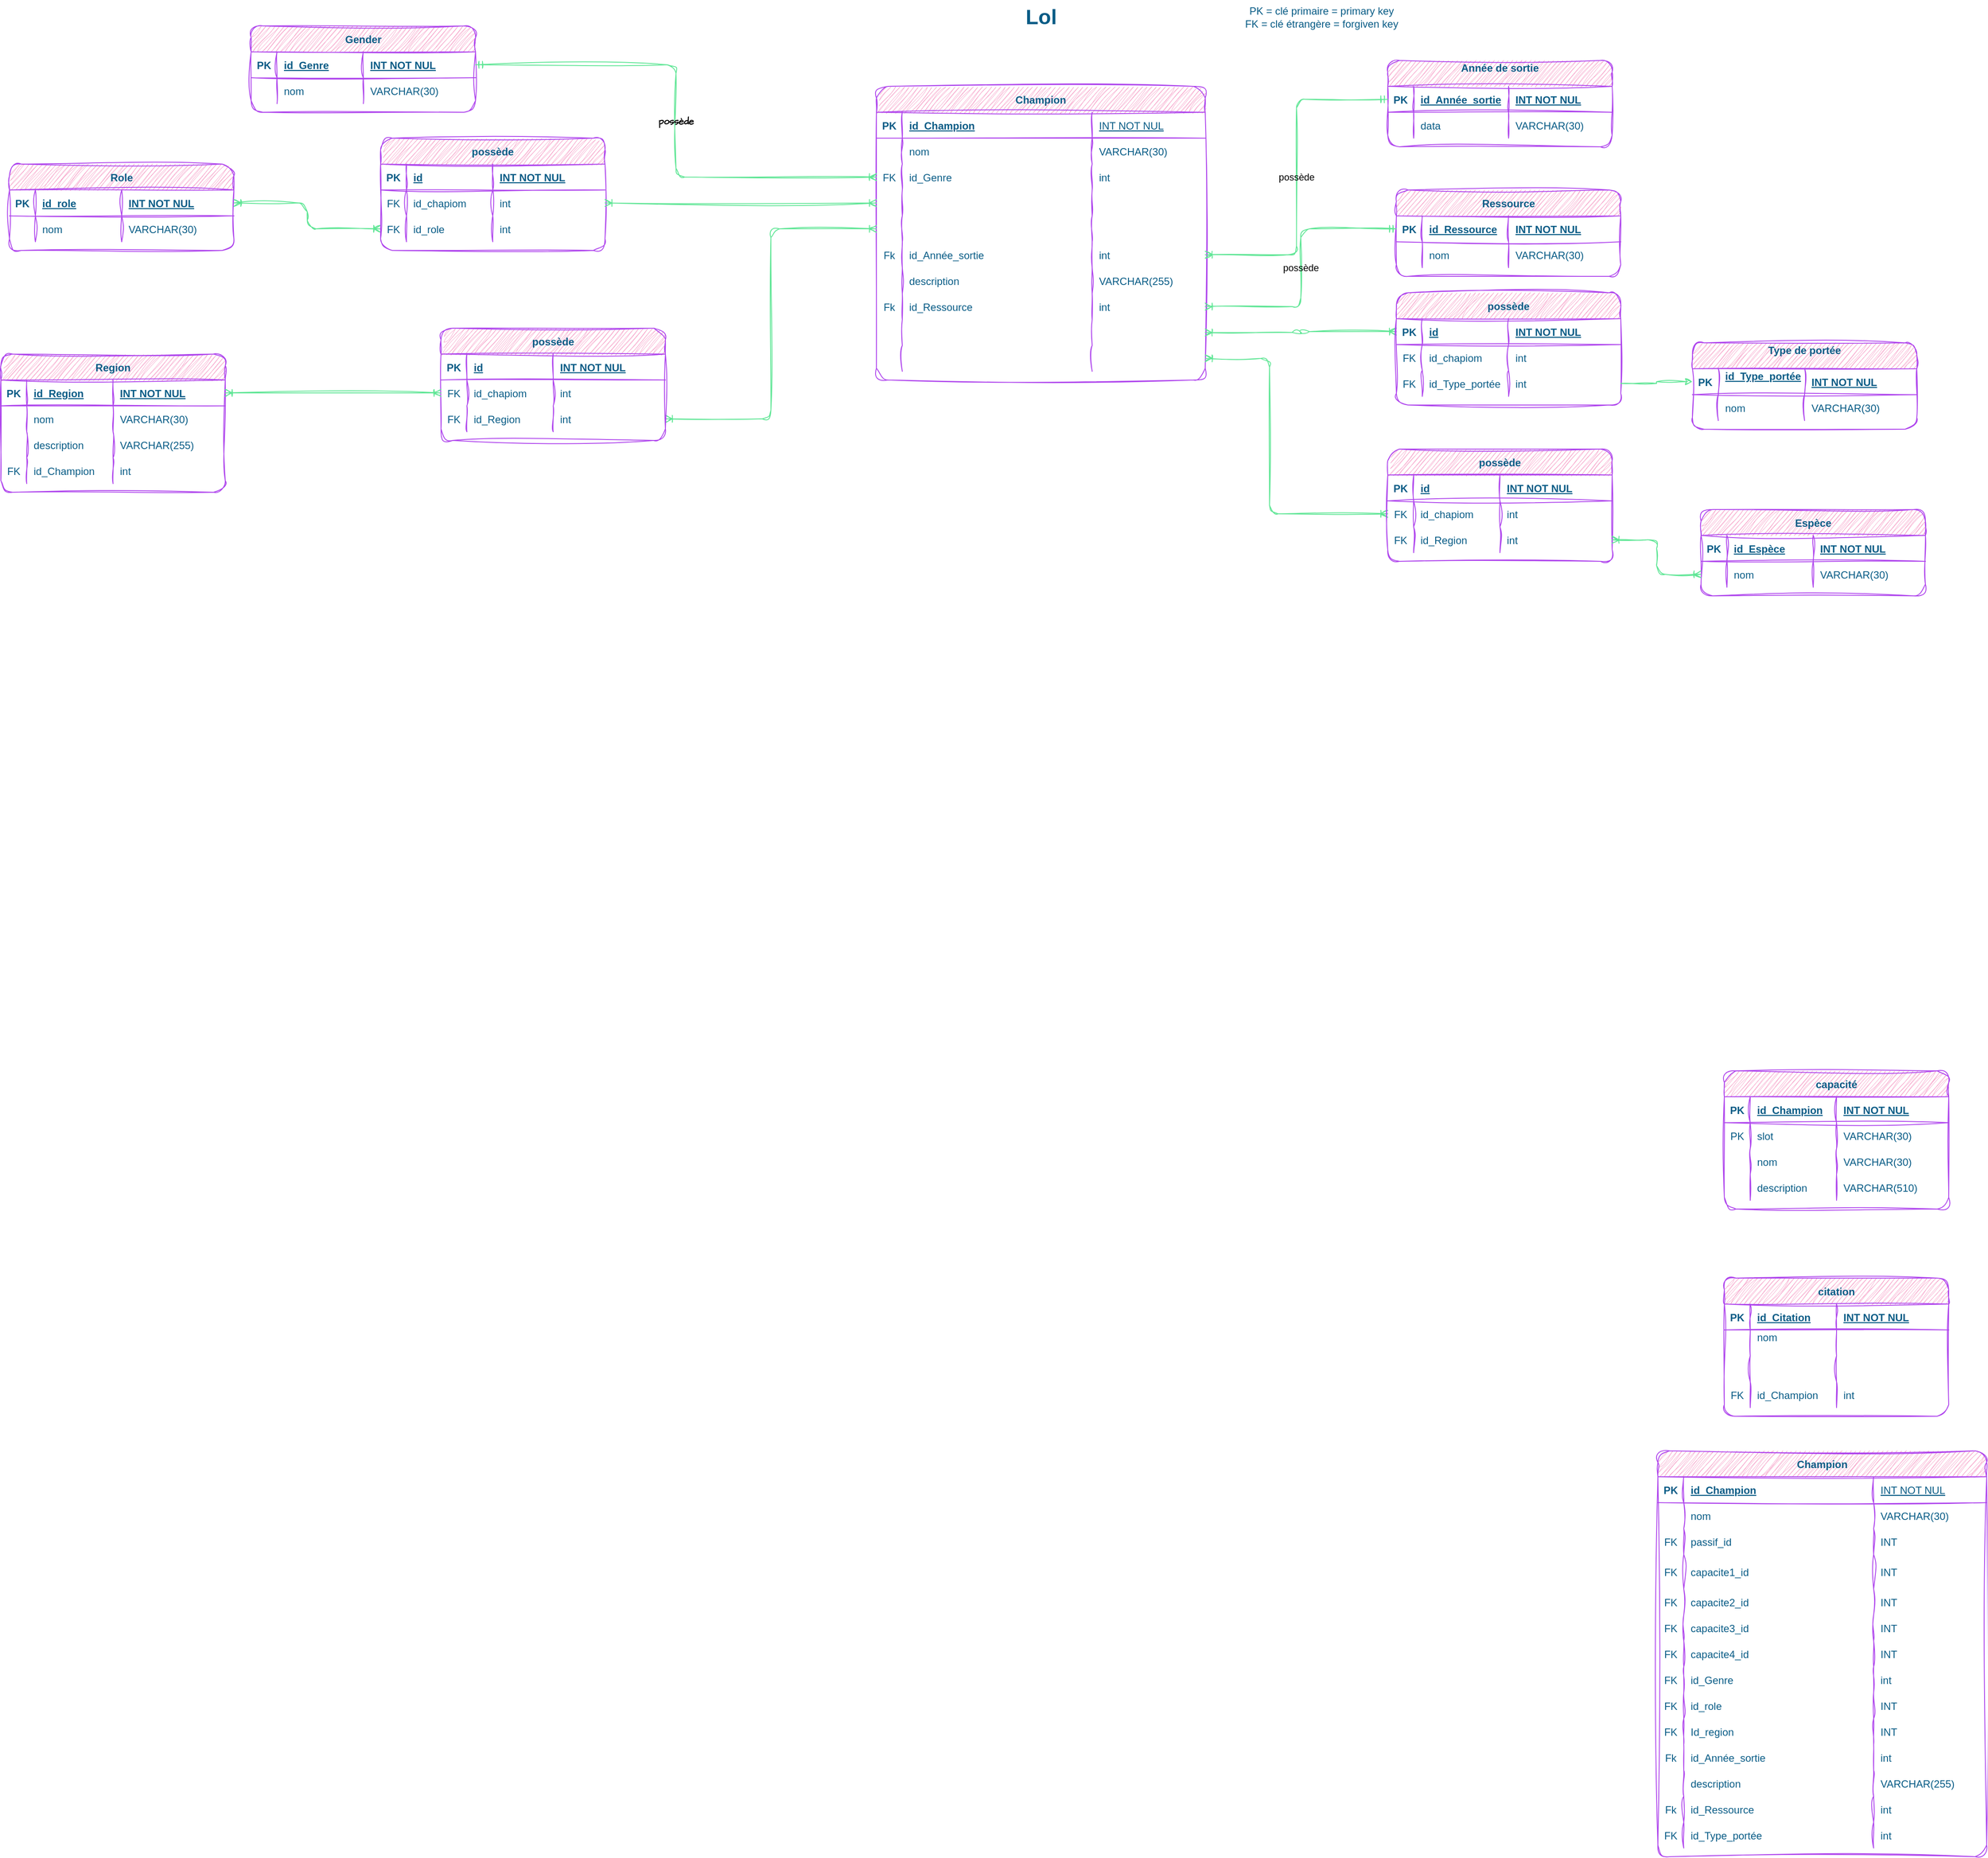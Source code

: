 <mxfile version="24.7.17">
  <diagram name="Page-1" id="t2noIY3E4Agqq7MLwgNk">
    <mxGraphModel dx="1974" dy="624" grid="1" gridSize="10" guides="1" tooltips="1" connect="1" arrows="1" fold="1" page="1" pageScale="1" pageWidth="827" pageHeight="1169" math="0" shadow="0">
      <root>
        <mxCell id="0" />
        <mxCell id="1" parent="0" />
        <mxCell id="RuVK2P7DuSqCsmOVl9EX-2" value="Champion" style="shape=table;startSize=30;container=1;collapsible=1;childLayout=tableLayout;fixedRows=1;rowLines=0;fontStyle=1;align=center;resizeLast=1;rounded=1;labelBackgroundColor=none;fillColor=#F694C1;strokeColor=#AF45ED;fontColor=#095C86;sketch=1;curveFitting=1;jiggle=2;" parent="1" vertex="1">
          <mxGeometry x="234.5" y="130" width="381" height="340" as="geometry" />
        </mxCell>
        <mxCell id="RuVK2P7DuSqCsmOVl9EX-3" value="" style="shape=partialRectangle;collapsible=0;dropTarget=0;pointerEvents=0;fillColor=none;points=[[0,0.5],[1,0.5]];portConstraint=eastwest;top=0;left=0;right=0;bottom=1;rounded=1;labelBackgroundColor=none;strokeColor=#AF45ED;fontColor=#095C86;sketch=1;curveFitting=1;jiggle=2;" parent="RuVK2P7DuSqCsmOVl9EX-2" vertex="1">
          <mxGeometry y="30" width="381" height="30" as="geometry" />
        </mxCell>
        <mxCell id="RuVK2P7DuSqCsmOVl9EX-4" value="PK" style="shape=partialRectangle;overflow=hidden;connectable=0;fillColor=none;top=0;left=0;bottom=0;right=0;fontStyle=1;rounded=1;labelBackgroundColor=none;strokeColor=#AF45ED;fontColor=#095C86;sketch=1;curveFitting=1;jiggle=2;" parent="RuVK2P7DuSqCsmOVl9EX-3" vertex="1">
          <mxGeometry width="30" height="30" as="geometry">
            <mxRectangle width="30" height="30" as="alternateBounds" />
          </mxGeometry>
        </mxCell>
        <mxCell id="RuVK2P7DuSqCsmOVl9EX-5" value="id_Champion" style="shape=partialRectangle;overflow=hidden;connectable=0;fillColor=none;top=0;left=0;bottom=0;right=0;align=left;spacingLeft=6;fontStyle=5;rounded=1;labelBackgroundColor=none;strokeColor=#AF45ED;fontColor=#095C86;sketch=1;curveFitting=1;jiggle=2;" parent="RuVK2P7DuSqCsmOVl9EX-3" vertex="1">
          <mxGeometry x="30" width="220" height="30" as="geometry">
            <mxRectangle width="220" height="30" as="alternateBounds" />
          </mxGeometry>
        </mxCell>
        <mxCell id="RuVK2P7DuSqCsmOVl9EX-6" value="INT NOT NUL" style="shape=partialRectangle;overflow=hidden;connectable=0;fillColor=none;top=0;left=0;bottom=0;right=0;align=left;spacingLeft=6;fontStyle=4;rounded=1;labelBackgroundColor=none;strokeColor=#AF45ED;fontColor=#095C86;sketch=1;curveFitting=1;jiggle=2;" parent="RuVK2P7DuSqCsmOVl9EX-3" vertex="1">
          <mxGeometry x="250" width="131" height="30" as="geometry">
            <mxRectangle width="131" height="30" as="alternateBounds" />
          </mxGeometry>
        </mxCell>
        <mxCell id="RuVK2P7DuSqCsmOVl9EX-7" value="" style="shape=partialRectangle;collapsible=0;dropTarget=0;pointerEvents=0;fillColor=none;points=[[0,0.5],[1,0.5]];portConstraint=eastwest;top=0;left=0;right=0;bottom=0;rounded=1;labelBackgroundColor=none;strokeColor=#AF45ED;fontColor=#095C86;sketch=1;curveFitting=1;jiggle=2;" parent="RuVK2P7DuSqCsmOVl9EX-2" vertex="1">
          <mxGeometry y="60" width="381" height="30" as="geometry" />
        </mxCell>
        <mxCell id="RuVK2P7DuSqCsmOVl9EX-8" value="" style="shape=partialRectangle;overflow=hidden;connectable=0;fillColor=none;top=0;left=0;bottom=0;right=0;rounded=1;labelBackgroundColor=none;strokeColor=#AF45ED;fontColor=#095C86;sketch=1;curveFitting=1;jiggle=2;" parent="RuVK2P7DuSqCsmOVl9EX-7" vertex="1">
          <mxGeometry width="30" height="30" as="geometry">
            <mxRectangle width="30" height="30" as="alternateBounds" />
          </mxGeometry>
        </mxCell>
        <mxCell id="RuVK2P7DuSqCsmOVl9EX-9" value="nom" style="shape=partialRectangle;overflow=hidden;connectable=0;fillColor=none;top=0;left=0;bottom=0;right=0;align=left;spacingLeft=6;rounded=1;labelBackgroundColor=none;strokeColor=#AF45ED;fontColor=#095C86;sketch=1;curveFitting=1;jiggle=2;" parent="RuVK2P7DuSqCsmOVl9EX-7" vertex="1">
          <mxGeometry x="30" width="220" height="30" as="geometry">
            <mxRectangle width="220" height="30" as="alternateBounds" />
          </mxGeometry>
        </mxCell>
        <mxCell id="RuVK2P7DuSqCsmOVl9EX-10" value="VARCHAR(30)" style="shape=partialRectangle;overflow=hidden;connectable=0;fillColor=none;top=0;left=0;bottom=0;right=0;align=left;spacingLeft=6;rounded=1;labelBackgroundColor=none;strokeColor=#AF45ED;fontColor=#095C86;sketch=1;curveFitting=1;jiggle=2;" parent="RuVK2P7DuSqCsmOVl9EX-7" vertex="1">
          <mxGeometry x="250" width="131" height="30" as="geometry">
            <mxRectangle width="131" height="30" as="alternateBounds" />
          </mxGeometry>
        </mxCell>
        <mxCell id="RuVK2P7DuSqCsmOVl9EX-35" style="shape=partialRectangle;collapsible=0;dropTarget=0;pointerEvents=0;fillColor=none;points=[[0,0.5],[1,0.5]];portConstraint=eastwest;top=0;left=0;right=0;bottom=0;rounded=1;labelBackgroundColor=none;strokeColor=#AF45ED;fontColor=#095C86;sketch=1;curveFitting=1;jiggle=2;" parent="RuVK2P7DuSqCsmOVl9EX-2" vertex="1">
          <mxGeometry y="90" width="381" height="30" as="geometry" />
        </mxCell>
        <mxCell id="RuVK2P7DuSqCsmOVl9EX-36" value="FK" style="shape=partialRectangle;overflow=hidden;connectable=0;fillColor=none;top=0;left=0;bottom=0;right=0;rounded=1;labelBackgroundColor=none;strokeColor=#AF45ED;fontColor=#095C86;sketch=1;curveFitting=1;jiggle=2;" parent="RuVK2P7DuSqCsmOVl9EX-35" vertex="1">
          <mxGeometry width="30" height="30" as="geometry">
            <mxRectangle width="30" height="30" as="alternateBounds" />
          </mxGeometry>
        </mxCell>
        <mxCell id="RuVK2P7DuSqCsmOVl9EX-37" value="id_Genre" style="shape=partialRectangle;overflow=hidden;connectable=0;fillColor=none;top=0;left=0;bottom=0;right=0;align=left;spacingLeft=6;rounded=1;labelBackgroundColor=none;strokeColor=#AF45ED;fontColor=#095C86;sketch=1;curveFitting=1;jiggle=2;" parent="RuVK2P7DuSqCsmOVl9EX-35" vertex="1">
          <mxGeometry x="30" width="220" height="30" as="geometry">
            <mxRectangle width="220" height="30" as="alternateBounds" />
          </mxGeometry>
        </mxCell>
        <mxCell id="RuVK2P7DuSqCsmOVl9EX-38" value="int" style="shape=partialRectangle;overflow=hidden;connectable=0;fillColor=none;top=0;left=0;bottom=0;right=0;align=left;spacingLeft=6;rounded=1;labelBackgroundColor=none;strokeColor=#AF45ED;fontColor=#095C86;sketch=1;curveFitting=1;jiggle=2;" parent="RuVK2P7DuSqCsmOVl9EX-35" vertex="1">
          <mxGeometry x="250" width="131" height="30" as="geometry">
            <mxRectangle width="131" height="30" as="alternateBounds" />
          </mxGeometry>
        </mxCell>
        <mxCell id="ijgVp3yeVyCU8Ju5ILkH-1" style="shape=partialRectangle;collapsible=0;dropTarget=0;pointerEvents=0;fillColor=none;points=[[0,0.5],[1,0.5]];portConstraint=eastwest;top=0;left=0;right=0;bottom=0;rounded=1;labelBackgroundColor=none;strokeColor=#AF45ED;fontColor=#095C86;sketch=1;curveFitting=1;jiggle=2;" vertex="1" parent="RuVK2P7DuSqCsmOVl9EX-2">
          <mxGeometry y="120" width="381" height="30" as="geometry" />
        </mxCell>
        <mxCell id="ijgVp3yeVyCU8Ju5ILkH-2" value="" style="shape=partialRectangle;overflow=hidden;connectable=0;fillColor=none;top=0;left=0;bottom=0;right=0;rounded=1;labelBackgroundColor=none;strokeColor=#AF45ED;fontColor=#095C86;sketch=1;curveFitting=1;jiggle=2;" vertex="1" parent="ijgVp3yeVyCU8Ju5ILkH-1">
          <mxGeometry width="30" height="30" as="geometry">
            <mxRectangle width="30" height="30" as="alternateBounds" />
          </mxGeometry>
        </mxCell>
        <mxCell id="ijgVp3yeVyCU8Ju5ILkH-3" value="" style="shape=partialRectangle;overflow=hidden;connectable=0;fillColor=none;top=0;left=0;bottom=0;right=0;align=left;spacingLeft=6;rounded=1;labelBackgroundColor=none;strokeColor=#AF45ED;fontColor=#095C86;sketch=1;curveFitting=1;jiggle=2;" vertex="1" parent="ijgVp3yeVyCU8Ju5ILkH-1">
          <mxGeometry x="30" width="220" height="30" as="geometry">
            <mxRectangle width="220" height="30" as="alternateBounds" />
          </mxGeometry>
        </mxCell>
        <mxCell id="ijgVp3yeVyCU8Ju5ILkH-4" value="" style="shape=partialRectangle;overflow=hidden;connectable=0;fillColor=none;top=0;left=0;bottom=0;right=0;align=left;spacingLeft=6;rounded=1;labelBackgroundColor=none;strokeColor=#AF45ED;fontColor=#095C86;sketch=1;curveFitting=1;jiggle=2;" vertex="1" parent="ijgVp3yeVyCU8Ju5ILkH-1">
          <mxGeometry x="250" width="131" height="30" as="geometry">
            <mxRectangle width="131" height="30" as="alternateBounds" />
          </mxGeometry>
        </mxCell>
        <mxCell id="RuVK2P7DuSqCsmOVl9EX-43" style="shape=partialRectangle;collapsible=0;dropTarget=0;pointerEvents=0;fillColor=none;points=[[0,0.5],[1,0.5]];portConstraint=eastwest;top=0;left=0;right=0;bottom=0;rounded=1;labelBackgroundColor=none;strokeColor=#AF45ED;fontColor=#095C86;sketch=1;curveFitting=1;jiggle=2;" parent="RuVK2P7DuSqCsmOVl9EX-2" vertex="1">
          <mxGeometry y="150" width="381" height="30" as="geometry" />
        </mxCell>
        <mxCell id="RuVK2P7DuSqCsmOVl9EX-44" value="" style="shape=partialRectangle;overflow=hidden;connectable=0;fillColor=none;top=0;left=0;bottom=0;right=0;rounded=1;labelBackgroundColor=none;strokeColor=#AF45ED;fontColor=#095C86;sketch=1;curveFitting=1;jiggle=2;" parent="RuVK2P7DuSqCsmOVl9EX-43" vertex="1">
          <mxGeometry width="30" height="30" as="geometry">
            <mxRectangle width="30" height="30" as="alternateBounds" />
          </mxGeometry>
        </mxCell>
        <mxCell id="RuVK2P7DuSqCsmOVl9EX-45" value="" style="shape=partialRectangle;overflow=hidden;connectable=0;fillColor=none;top=0;left=0;bottom=0;right=0;align=left;spacingLeft=6;rounded=1;labelBackgroundColor=none;strokeColor=#AF45ED;fontColor=#095C86;sketch=1;curveFitting=1;jiggle=2;" parent="RuVK2P7DuSqCsmOVl9EX-43" vertex="1">
          <mxGeometry x="30" width="220" height="30" as="geometry">
            <mxRectangle width="220" height="30" as="alternateBounds" />
          </mxGeometry>
        </mxCell>
        <mxCell id="RuVK2P7DuSqCsmOVl9EX-46" value="" style="shape=partialRectangle;overflow=hidden;connectable=0;fillColor=none;top=0;left=0;bottom=0;right=0;align=left;spacingLeft=6;rounded=1;labelBackgroundColor=none;strokeColor=#AF45ED;fontColor=#095C86;sketch=1;curveFitting=1;jiggle=2;" parent="RuVK2P7DuSqCsmOVl9EX-43" vertex="1">
          <mxGeometry x="250" width="131" height="30" as="geometry">
            <mxRectangle width="131" height="30" as="alternateBounds" />
          </mxGeometry>
        </mxCell>
        <mxCell id="RuVK2P7DuSqCsmOVl9EX-47" style="shape=partialRectangle;collapsible=0;dropTarget=0;pointerEvents=0;fillColor=none;points=[[0,0.5],[1,0.5]];portConstraint=eastwest;top=0;left=0;right=0;bottom=0;rounded=1;labelBackgroundColor=none;strokeColor=#AF45ED;fontColor=#095C86;sketch=1;curveFitting=1;jiggle=2;" parent="RuVK2P7DuSqCsmOVl9EX-2" vertex="1">
          <mxGeometry y="180" width="381" height="30" as="geometry" />
        </mxCell>
        <mxCell id="RuVK2P7DuSqCsmOVl9EX-48" value="Fk" style="shape=partialRectangle;overflow=hidden;connectable=0;fillColor=none;top=0;left=0;bottom=0;right=0;rounded=1;labelBackgroundColor=none;strokeColor=#AF45ED;fontColor=#095C86;sketch=1;curveFitting=1;jiggle=2;" parent="RuVK2P7DuSqCsmOVl9EX-47" vertex="1">
          <mxGeometry width="30" height="30" as="geometry">
            <mxRectangle width="30" height="30" as="alternateBounds" />
          </mxGeometry>
        </mxCell>
        <mxCell id="RuVK2P7DuSqCsmOVl9EX-49" value="id_Année_sortie" style="shape=partialRectangle;overflow=hidden;connectable=0;fillColor=none;top=0;left=0;bottom=0;right=0;align=left;spacingLeft=6;rounded=1;labelBackgroundColor=none;strokeColor=#AF45ED;fontColor=#095C86;sketch=1;curveFitting=1;jiggle=2;" parent="RuVK2P7DuSqCsmOVl9EX-47" vertex="1">
          <mxGeometry x="30" width="220" height="30" as="geometry">
            <mxRectangle width="220" height="30" as="alternateBounds" />
          </mxGeometry>
        </mxCell>
        <mxCell id="RuVK2P7DuSqCsmOVl9EX-50" value="int" style="shape=partialRectangle;overflow=hidden;connectable=0;fillColor=none;top=0;left=0;bottom=0;right=0;align=left;spacingLeft=6;rounded=1;labelBackgroundColor=none;strokeColor=#AF45ED;fontColor=#095C86;sketch=1;curveFitting=1;jiggle=2;" parent="RuVK2P7DuSqCsmOVl9EX-47" vertex="1">
          <mxGeometry x="250" width="131" height="30" as="geometry">
            <mxRectangle width="131" height="30" as="alternateBounds" />
          </mxGeometry>
        </mxCell>
        <mxCell id="RuVK2P7DuSqCsmOVl9EX-51" style="shape=partialRectangle;collapsible=0;dropTarget=0;pointerEvents=0;fillColor=none;points=[[0,0.5],[1,0.5]];portConstraint=eastwest;top=0;left=0;right=0;bottom=0;rounded=1;labelBackgroundColor=none;strokeColor=#AF45ED;fontColor=#095C86;sketch=1;curveFitting=1;jiggle=2;" parent="RuVK2P7DuSqCsmOVl9EX-2" vertex="1">
          <mxGeometry y="210" width="381" height="30" as="geometry" />
        </mxCell>
        <mxCell id="RuVK2P7DuSqCsmOVl9EX-52" style="shape=partialRectangle;overflow=hidden;connectable=0;fillColor=none;top=0;left=0;bottom=0;right=0;rounded=1;labelBackgroundColor=none;strokeColor=#AF45ED;fontColor=#095C86;sketch=1;curveFitting=1;jiggle=2;" parent="RuVK2P7DuSqCsmOVl9EX-51" vertex="1">
          <mxGeometry width="30" height="30" as="geometry">
            <mxRectangle width="30" height="30" as="alternateBounds" />
          </mxGeometry>
        </mxCell>
        <mxCell id="RuVK2P7DuSqCsmOVl9EX-53" value="description" style="shape=partialRectangle;overflow=hidden;connectable=0;fillColor=none;top=0;left=0;bottom=0;right=0;align=left;spacingLeft=6;rounded=1;labelBackgroundColor=none;strokeColor=#AF45ED;fontColor=#095C86;sketch=1;curveFitting=1;jiggle=2;" parent="RuVK2P7DuSqCsmOVl9EX-51" vertex="1">
          <mxGeometry x="30" width="220" height="30" as="geometry">
            <mxRectangle width="220" height="30" as="alternateBounds" />
          </mxGeometry>
        </mxCell>
        <mxCell id="RuVK2P7DuSqCsmOVl9EX-54" value="VARCHAR(255)" style="shape=partialRectangle;overflow=hidden;connectable=0;fillColor=none;top=0;left=0;bottom=0;right=0;align=left;spacingLeft=6;rounded=1;labelBackgroundColor=none;strokeColor=#AF45ED;fontColor=#095C86;sketch=1;curveFitting=1;jiggle=2;" parent="RuVK2P7DuSqCsmOVl9EX-51" vertex="1">
          <mxGeometry x="250" width="131" height="30" as="geometry">
            <mxRectangle width="131" height="30" as="alternateBounds" />
          </mxGeometry>
        </mxCell>
        <mxCell id="ijgVp3yeVyCU8Ju5ILkH-23" style="shape=partialRectangle;collapsible=0;dropTarget=0;pointerEvents=0;fillColor=none;points=[[0,0.5],[1,0.5]];portConstraint=eastwest;top=0;left=0;right=0;bottom=0;rounded=1;labelBackgroundColor=none;strokeColor=#AF45ED;fontColor=#095C86;sketch=1;curveFitting=1;jiggle=2;" vertex="1" parent="RuVK2P7DuSqCsmOVl9EX-2">
          <mxGeometry y="240" width="381" height="30" as="geometry" />
        </mxCell>
        <mxCell id="ijgVp3yeVyCU8Ju5ILkH-24" value="Fk" style="shape=partialRectangle;overflow=hidden;connectable=0;fillColor=none;top=0;left=0;bottom=0;right=0;rounded=1;labelBackgroundColor=none;strokeColor=#AF45ED;fontColor=#095C86;sketch=1;curveFitting=1;jiggle=2;" vertex="1" parent="ijgVp3yeVyCU8Ju5ILkH-23">
          <mxGeometry width="30" height="30" as="geometry">
            <mxRectangle width="30" height="30" as="alternateBounds" />
          </mxGeometry>
        </mxCell>
        <mxCell id="ijgVp3yeVyCU8Ju5ILkH-25" value="id_Ressource" style="shape=partialRectangle;overflow=hidden;connectable=0;fillColor=none;top=0;left=0;bottom=0;right=0;align=left;spacingLeft=6;rounded=1;labelBackgroundColor=none;strokeColor=#AF45ED;fontColor=#095C86;sketch=1;curveFitting=1;jiggle=2;" vertex="1" parent="ijgVp3yeVyCU8Ju5ILkH-23">
          <mxGeometry x="30" width="220" height="30" as="geometry">
            <mxRectangle width="220" height="30" as="alternateBounds" />
          </mxGeometry>
        </mxCell>
        <mxCell id="ijgVp3yeVyCU8Ju5ILkH-26" value="int" style="shape=partialRectangle;overflow=hidden;connectable=0;fillColor=none;top=0;left=0;bottom=0;right=0;align=left;spacingLeft=6;rounded=1;labelBackgroundColor=none;strokeColor=#AF45ED;fontColor=#095C86;sketch=1;curveFitting=1;jiggle=2;" vertex="1" parent="ijgVp3yeVyCU8Ju5ILkH-23">
          <mxGeometry x="250" width="131" height="30" as="geometry">
            <mxRectangle width="131" height="30" as="alternateBounds" />
          </mxGeometry>
        </mxCell>
        <mxCell id="ijgVp3yeVyCU8Ju5ILkH-790" style="shape=partialRectangle;collapsible=0;dropTarget=0;pointerEvents=0;fillColor=none;points=[[0,0.5],[1,0.5]];portConstraint=eastwest;top=0;left=0;right=0;bottom=0;rounded=1;labelBackgroundColor=none;strokeColor=#AF45ED;fontColor=#095C86;sketch=1;curveFitting=1;jiggle=2;" vertex="1" parent="RuVK2P7DuSqCsmOVl9EX-2">
          <mxGeometry y="270" width="381" height="30" as="geometry" />
        </mxCell>
        <mxCell id="ijgVp3yeVyCU8Ju5ILkH-791" value="" style="shape=partialRectangle;overflow=hidden;connectable=0;fillColor=none;top=0;left=0;bottom=0;right=0;rounded=1;labelBackgroundColor=none;strokeColor=#AF45ED;fontColor=#095C86;sketch=1;curveFitting=1;jiggle=2;" vertex="1" parent="ijgVp3yeVyCU8Ju5ILkH-790">
          <mxGeometry width="30" height="30" as="geometry">
            <mxRectangle width="30" height="30" as="alternateBounds" />
          </mxGeometry>
        </mxCell>
        <mxCell id="ijgVp3yeVyCU8Ju5ILkH-792" value="" style="shape=partialRectangle;overflow=hidden;connectable=0;fillColor=none;top=0;left=0;bottom=0;right=0;align=left;spacingLeft=6;rounded=1;labelBackgroundColor=none;strokeColor=#AF45ED;fontColor=#095C86;sketch=1;curveFitting=1;jiggle=2;" vertex="1" parent="ijgVp3yeVyCU8Ju5ILkH-790">
          <mxGeometry x="30" width="220" height="30" as="geometry">
            <mxRectangle width="220" height="30" as="alternateBounds" />
          </mxGeometry>
        </mxCell>
        <mxCell id="ijgVp3yeVyCU8Ju5ILkH-793" value="" style="shape=partialRectangle;overflow=hidden;connectable=0;fillColor=none;top=0;left=0;bottom=0;right=0;align=left;spacingLeft=6;rounded=1;labelBackgroundColor=none;strokeColor=#AF45ED;fontColor=#095C86;sketch=1;curveFitting=1;jiggle=2;" vertex="1" parent="ijgVp3yeVyCU8Ju5ILkH-790">
          <mxGeometry x="250" width="131" height="30" as="geometry">
            <mxRectangle width="131" height="30" as="alternateBounds" />
          </mxGeometry>
        </mxCell>
        <mxCell id="ijgVp3yeVyCU8Ju5ILkH-858" style="shape=partialRectangle;collapsible=0;dropTarget=0;pointerEvents=0;fillColor=none;points=[[0,0.5],[1,0.5]];portConstraint=eastwest;top=0;left=0;right=0;bottom=0;rounded=1;labelBackgroundColor=none;strokeColor=#AF45ED;fontColor=#095C86;sketch=1;curveFitting=1;jiggle=2;" vertex="1" parent="RuVK2P7DuSqCsmOVl9EX-2">
          <mxGeometry y="300" width="381" height="30" as="geometry" />
        </mxCell>
        <mxCell id="ijgVp3yeVyCU8Ju5ILkH-859" value="" style="shape=partialRectangle;overflow=hidden;connectable=0;fillColor=none;top=0;left=0;bottom=0;right=0;rounded=1;labelBackgroundColor=none;strokeColor=#AF45ED;fontColor=#095C86;sketch=1;curveFitting=1;jiggle=2;" vertex="1" parent="ijgVp3yeVyCU8Ju5ILkH-858">
          <mxGeometry width="30" height="30" as="geometry">
            <mxRectangle width="30" height="30" as="alternateBounds" />
          </mxGeometry>
        </mxCell>
        <mxCell id="ijgVp3yeVyCU8Ju5ILkH-860" value="" style="shape=partialRectangle;overflow=hidden;connectable=0;fillColor=none;top=0;left=0;bottom=0;right=0;align=left;spacingLeft=6;rounded=1;labelBackgroundColor=none;strokeColor=#AF45ED;fontColor=#095C86;sketch=1;curveFitting=1;jiggle=2;" vertex="1" parent="ijgVp3yeVyCU8Ju5ILkH-858">
          <mxGeometry x="30" width="220" height="30" as="geometry">
            <mxRectangle width="220" height="30" as="alternateBounds" />
          </mxGeometry>
        </mxCell>
        <mxCell id="ijgVp3yeVyCU8Ju5ILkH-861" value="" style="shape=partialRectangle;overflow=hidden;connectable=0;fillColor=none;top=0;left=0;bottom=0;right=0;align=left;spacingLeft=6;rounded=1;labelBackgroundColor=none;strokeColor=#AF45ED;fontColor=#095C86;sketch=1;curveFitting=1;jiggle=2;" vertex="1" parent="ijgVp3yeVyCU8Ju5ILkH-858">
          <mxGeometry x="250" width="131" height="30" as="geometry">
            <mxRectangle width="131" height="30" as="alternateBounds" />
          </mxGeometry>
        </mxCell>
        <mxCell id="RuVK2P7DuSqCsmOVl9EX-55" value="capacité" style="shape=table;startSize=30;container=1;collapsible=1;childLayout=tableLayout;fixedRows=1;rowLines=0;fontStyle=1;align=center;resizeLast=1;rounded=1;labelBackgroundColor=none;fillColor=#F694C1;strokeColor=#AF45ED;fontColor=#095C86;sketch=1;curveFitting=1;jiggle=2;" parent="1" vertex="1">
          <mxGeometry x="1217" y="1270" width="260" height="160" as="geometry" />
        </mxCell>
        <mxCell id="RuVK2P7DuSqCsmOVl9EX-56" value="" style="shape=partialRectangle;collapsible=0;dropTarget=0;pointerEvents=0;fillColor=none;points=[[0,0.5],[1,0.5]];portConstraint=eastwest;top=0;left=0;right=0;bottom=1;rounded=1;labelBackgroundColor=none;strokeColor=#AF45ED;fontColor=#095C86;sketch=1;curveFitting=1;jiggle=2;" parent="RuVK2P7DuSqCsmOVl9EX-55" vertex="1">
          <mxGeometry y="30" width="260" height="30" as="geometry" />
        </mxCell>
        <mxCell id="RuVK2P7DuSqCsmOVl9EX-57" value="PK" style="shape=partialRectangle;overflow=hidden;connectable=0;fillColor=none;top=0;left=0;bottom=0;right=0;fontStyle=1;rounded=1;labelBackgroundColor=none;strokeColor=#AF45ED;fontColor=#095C86;sketch=1;curveFitting=1;jiggle=2;" parent="RuVK2P7DuSqCsmOVl9EX-56" vertex="1">
          <mxGeometry width="30" height="30" as="geometry">
            <mxRectangle width="30" height="30" as="alternateBounds" />
          </mxGeometry>
        </mxCell>
        <mxCell id="RuVK2P7DuSqCsmOVl9EX-58" value="id_Champion" style="shape=partialRectangle;overflow=hidden;connectable=0;fillColor=none;top=0;left=0;bottom=0;right=0;align=left;spacingLeft=6;fontStyle=5;rounded=1;labelBackgroundColor=none;strokeColor=#AF45ED;fontColor=#095C86;sketch=1;curveFitting=1;jiggle=2;" parent="RuVK2P7DuSqCsmOVl9EX-56" vertex="1">
          <mxGeometry x="30" width="100" height="30" as="geometry">
            <mxRectangle width="100" height="30" as="alternateBounds" />
          </mxGeometry>
        </mxCell>
        <mxCell id="RuVK2P7DuSqCsmOVl9EX-59" value="INT NOT NUL" style="shape=partialRectangle;overflow=hidden;connectable=0;fillColor=none;top=0;left=0;bottom=0;right=0;align=left;spacingLeft=6;fontStyle=5;rounded=1;labelBackgroundColor=none;strokeColor=#AF45ED;fontColor=#095C86;sketch=1;curveFitting=1;jiggle=2;" parent="RuVK2P7DuSqCsmOVl9EX-56" vertex="1">
          <mxGeometry x="130" width="130" height="30" as="geometry">
            <mxRectangle width="130" height="30" as="alternateBounds" />
          </mxGeometry>
        </mxCell>
        <mxCell id="RuVK2P7DuSqCsmOVl9EX-60" style="shape=partialRectangle;collapsible=0;dropTarget=0;pointerEvents=0;fillColor=none;points=[[0,0.5],[1,0.5]];portConstraint=eastwest;top=0;left=0;right=0;bottom=0;rounded=1;labelBackgroundColor=none;strokeColor=#AF45ED;fontColor=#095C86;sketch=1;curveFitting=1;jiggle=2;" parent="RuVK2P7DuSqCsmOVl9EX-55" vertex="1">
          <mxGeometry y="60" width="260" height="30" as="geometry" />
        </mxCell>
        <mxCell id="RuVK2P7DuSqCsmOVl9EX-61" value="PK" style="shape=partialRectangle;overflow=hidden;connectable=0;fillColor=none;top=0;left=0;bottom=0;right=0;rounded=1;labelBackgroundColor=none;strokeColor=#AF45ED;fontColor=#095C86;sketch=1;curveFitting=1;jiggle=2;" parent="RuVK2P7DuSqCsmOVl9EX-60" vertex="1">
          <mxGeometry width="30" height="30" as="geometry">
            <mxRectangle width="30" height="30" as="alternateBounds" />
          </mxGeometry>
        </mxCell>
        <mxCell id="RuVK2P7DuSqCsmOVl9EX-62" value="slot" style="shape=partialRectangle;overflow=hidden;connectable=0;fillColor=none;top=0;left=0;bottom=0;right=0;align=left;spacingLeft=6;rounded=1;labelBackgroundColor=none;strokeColor=#AF45ED;fontColor=#095C86;sketch=1;curveFitting=1;jiggle=2;" parent="RuVK2P7DuSqCsmOVl9EX-60" vertex="1">
          <mxGeometry x="30" width="100" height="30" as="geometry">
            <mxRectangle width="100" height="30" as="alternateBounds" />
          </mxGeometry>
        </mxCell>
        <mxCell id="RuVK2P7DuSqCsmOVl9EX-63" value="VARCHAR(30)" style="shape=partialRectangle;overflow=hidden;connectable=0;fillColor=none;top=0;left=0;bottom=0;right=0;align=left;spacingLeft=6;rounded=1;labelBackgroundColor=none;strokeColor=#AF45ED;fontColor=#095C86;sketch=1;curveFitting=1;jiggle=2;" parent="RuVK2P7DuSqCsmOVl9EX-60" vertex="1">
          <mxGeometry x="130" width="130" height="30" as="geometry">
            <mxRectangle width="130" height="30" as="alternateBounds" />
          </mxGeometry>
        </mxCell>
        <mxCell id="RuVK2P7DuSqCsmOVl9EX-64" value="" style="shape=partialRectangle;collapsible=0;dropTarget=0;pointerEvents=0;fillColor=none;points=[[0,0.5],[1,0.5]];portConstraint=eastwest;top=0;left=0;right=0;bottom=0;rounded=1;labelBackgroundColor=none;strokeColor=#AF45ED;fontColor=#095C86;sketch=1;curveFitting=1;jiggle=2;" parent="RuVK2P7DuSqCsmOVl9EX-55" vertex="1">
          <mxGeometry y="90" width="260" height="30" as="geometry" />
        </mxCell>
        <mxCell id="RuVK2P7DuSqCsmOVl9EX-65" value="" style="shape=partialRectangle;overflow=hidden;connectable=0;fillColor=none;top=0;left=0;bottom=0;right=0;rounded=1;labelBackgroundColor=none;strokeColor=#AF45ED;fontColor=#095C86;sketch=1;curveFitting=1;jiggle=2;" parent="RuVK2P7DuSqCsmOVl9EX-64" vertex="1">
          <mxGeometry width="30" height="30" as="geometry">
            <mxRectangle width="30" height="30" as="alternateBounds" />
          </mxGeometry>
        </mxCell>
        <mxCell id="RuVK2P7DuSqCsmOVl9EX-66" value="nom" style="shape=partialRectangle;overflow=hidden;connectable=0;fillColor=none;top=0;left=0;bottom=0;right=0;align=left;spacingLeft=6;rounded=1;labelBackgroundColor=none;strokeColor=#AF45ED;fontColor=#095C86;sketch=1;curveFitting=1;jiggle=2;" parent="RuVK2P7DuSqCsmOVl9EX-64" vertex="1">
          <mxGeometry x="30" width="100" height="30" as="geometry">
            <mxRectangle width="100" height="30" as="alternateBounds" />
          </mxGeometry>
        </mxCell>
        <mxCell id="RuVK2P7DuSqCsmOVl9EX-67" value="VARCHAR(30)" style="shape=partialRectangle;overflow=hidden;connectable=0;fillColor=none;top=0;left=0;bottom=0;right=0;align=left;spacingLeft=6;rounded=1;labelBackgroundColor=none;strokeColor=#AF45ED;fontColor=#095C86;sketch=1;curveFitting=1;jiggle=2;" parent="RuVK2P7DuSqCsmOVl9EX-64" vertex="1">
          <mxGeometry x="130" width="130" height="30" as="geometry">
            <mxRectangle width="130" height="30" as="alternateBounds" />
          </mxGeometry>
        </mxCell>
        <mxCell id="RuVK2P7DuSqCsmOVl9EX-68" style="shape=partialRectangle;collapsible=0;dropTarget=0;pointerEvents=0;fillColor=none;points=[[0,0.5],[1,0.5]];portConstraint=eastwest;top=0;left=0;right=0;bottom=0;rounded=1;labelBackgroundColor=none;strokeColor=#AF45ED;fontColor=#095C86;sketch=1;curveFitting=1;jiggle=2;" parent="RuVK2P7DuSqCsmOVl9EX-55" vertex="1">
          <mxGeometry y="120" width="260" height="30" as="geometry" />
        </mxCell>
        <mxCell id="RuVK2P7DuSqCsmOVl9EX-69" style="shape=partialRectangle;overflow=hidden;connectable=0;fillColor=none;top=0;left=0;bottom=0;right=0;rounded=1;labelBackgroundColor=none;strokeColor=#AF45ED;fontColor=#095C86;sketch=1;curveFitting=1;jiggle=2;" parent="RuVK2P7DuSqCsmOVl9EX-68" vertex="1">
          <mxGeometry width="30" height="30" as="geometry">
            <mxRectangle width="30" height="30" as="alternateBounds" />
          </mxGeometry>
        </mxCell>
        <mxCell id="RuVK2P7DuSqCsmOVl9EX-70" value="description" style="shape=partialRectangle;overflow=hidden;connectable=0;fillColor=none;top=0;left=0;bottom=0;right=0;align=left;spacingLeft=6;rounded=1;labelBackgroundColor=none;strokeColor=#AF45ED;fontColor=#095C86;sketch=1;curveFitting=1;jiggle=2;" parent="RuVK2P7DuSqCsmOVl9EX-68" vertex="1">
          <mxGeometry x="30" width="100" height="30" as="geometry">
            <mxRectangle width="100" height="30" as="alternateBounds" />
          </mxGeometry>
        </mxCell>
        <mxCell id="RuVK2P7DuSqCsmOVl9EX-71" value="VARCHAR(510)" style="shape=partialRectangle;overflow=hidden;connectable=0;fillColor=none;top=0;left=0;bottom=0;right=0;align=left;spacingLeft=6;rounded=1;labelBackgroundColor=none;strokeColor=#AF45ED;fontColor=#095C86;sketch=1;curveFitting=1;jiggle=2;" parent="RuVK2P7DuSqCsmOVl9EX-68" vertex="1">
          <mxGeometry x="130" width="130" height="30" as="geometry">
            <mxRectangle width="130" height="30" as="alternateBounds" />
          </mxGeometry>
        </mxCell>
        <mxCell id="RuVK2P7DuSqCsmOVl9EX-72" value="PK = clé primaire = primary key&lt;br&gt;FK = clé étrangère = forgiven key" style="text;html=1;align=center;verticalAlign=middle;resizable=0;points=[];autosize=1;strokeColor=none;fillColor=none;rounded=1;labelBackgroundColor=none;fontColor=#095C86;arcSize=0;sketch=1;curveFitting=1;jiggle=2;" parent="1" vertex="1">
          <mxGeometry x="650" y="30" width="200" height="40" as="geometry" />
        </mxCell>
        <mxCell id="RuVK2P7DuSqCsmOVl9EX-99" value="appartient" style="edgeStyle=orthogonalEdgeStyle;rounded=1;orthogonalLoop=1;jettySize=auto;html=1;entryX=0;entryY=0.5;entryDx=0;entryDy=0;endArrow=ERoneToMany;endFill=0;startArrow=ERmandOne;startFill=0;labelBackgroundColor=none;strokeColor=#60E696;fontColor=default;sketch=1;curveFitting=1;jiggle=2;" parent="1" edge="1">
          <mxGeometry relative="1" as="geometry">
            <mxPoint y="175" as="sourcePoint" />
            <Array as="points">
              <mxPoint x="120" y="175" />
              <mxPoint x="120" y="415" />
            </Array>
          </mxGeometry>
        </mxCell>
        <mxCell id="RuVK2P7DuSqCsmOVl9EX-101" value="Lol" style="text;strokeColor=none;fillColor=none;html=1;fontSize=24;fontStyle=1;verticalAlign=middle;align=center;rounded=1;labelBackgroundColor=none;fontColor=#095C86;sketch=1;curveFitting=1;jiggle=2;" parent="1" vertex="1">
          <mxGeometry x="330" y="30" width="190" height="40" as="geometry" />
        </mxCell>
        <mxCell id="ijgVp3yeVyCU8Ju5ILkH-5" value="citation" style="shape=table;startSize=30;container=1;collapsible=1;childLayout=tableLayout;fixedRows=1;rowLines=0;fontStyle=1;align=center;resizeLast=1;rounded=1;labelBackgroundColor=none;fillColor=#F694C1;strokeColor=#AF45ED;fontColor=#095C86;sketch=1;curveFitting=1;jiggle=2;" vertex="1" parent="1">
          <mxGeometry x="1217" y="1510" width="260" height="160" as="geometry" />
        </mxCell>
        <mxCell id="ijgVp3yeVyCU8Ju5ILkH-6" value="" style="shape=partialRectangle;collapsible=0;dropTarget=0;pointerEvents=0;fillColor=none;points=[[0,0.5],[1,0.5]];portConstraint=eastwest;top=0;left=0;right=0;bottom=1;rounded=1;labelBackgroundColor=none;strokeColor=#AF45ED;fontColor=#095C86;sketch=1;curveFitting=1;jiggle=2;" vertex="1" parent="ijgVp3yeVyCU8Ju5ILkH-5">
          <mxGeometry y="30" width="260" height="30" as="geometry" />
        </mxCell>
        <mxCell id="ijgVp3yeVyCU8Ju5ILkH-7" value="PK" style="shape=partialRectangle;overflow=hidden;connectable=0;fillColor=none;top=0;left=0;bottom=0;right=0;fontStyle=1;rounded=1;labelBackgroundColor=none;strokeColor=#AF45ED;fontColor=#095C86;sketch=1;curveFitting=1;jiggle=2;" vertex="1" parent="ijgVp3yeVyCU8Ju5ILkH-6">
          <mxGeometry width="30" height="30" as="geometry">
            <mxRectangle width="30" height="30" as="alternateBounds" />
          </mxGeometry>
        </mxCell>
        <mxCell id="ijgVp3yeVyCU8Ju5ILkH-8" value="id_Citation" style="shape=partialRectangle;overflow=hidden;connectable=0;fillColor=none;top=0;left=0;bottom=0;right=0;align=left;spacingLeft=6;fontStyle=5;rounded=1;labelBackgroundColor=none;strokeColor=#AF45ED;fontColor=#095C86;sketch=1;curveFitting=1;jiggle=2;" vertex="1" parent="ijgVp3yeVyCU8Ju5ILkH-6">
          <mxGeometry x="30" width="100" height="30" as="geometry">
            <mxRectangle width="100" height="30" as="alternateBounds" />
          </mxGeometry>
        </mxCell>
        <mxCell id="ijgVp3yeVyCU8Ju5ILkH-9" value="INT NOT NUL" style="shape=partialRectangle;overflow=hidden;connectable=0;fillColor=none;top=0;left=0;bottom=0;right=0;align=left;spacingLeft=6;fontStyle=5;rounded=1;labelBackgroundColor=none;strokeColor=#AF45ED;fontColor=#095C86;sketch=1;curveFitting=1;jiggle=2;" vertex="1" parent="ijgVp3yeVyCU8Ju5ILkH-6">
          <mxGeometry x="130" width="130" height="30" as="geometry">
            <mxRectangle width="130" height="30" as="alternateBounds" />
          </mxGeometry>
        </mxCell>
        <mxCell id="ijgVp3yeVyCU8Ju5ILkH-10" style="shape=partialRectangle;collapsible=0;dropTarget=0;pointerEvents=0;fillColor=none;points=[[0,0.5],[1,0.5]];portConstraint=eastwest;top=0;left=0;right=0;bottom=0;rounded=1;labelBackgroundColor=none;strokeColor=#AF45ED;fontColor=#095C86;sketch=1;curveFitting=1;jiggle=2;" vertex="1" parent="ijgVp3yeVyCU8Ju5ILkH-5">
          <mxGeometry y="60" width="260" height="30" as="geometry" />
        </mxCell>
        <mxCell id="ijgVp3yeVyCU8Ju5ILkH-11" value="" style="shape=partialRectangle;overflow=hidden;connectable=0;fillColor=none;top=0;left=0;bottom=0;right=0;rounded=1;labelBackgroundColor=none;strokeColor=#AF45ED;fontColor=#095C86;sketch=1;curveFitting=1;jiggle=2;" vertex="1" parent="ijgVp3yeVyCU8Ju5ILkH-10">
          <mxGeometry width="30" height="30" as="geometry">
            <mxRectangle width="30" height="30" as="alternateBounds" />
          </mxGeometry>
        </mxCell>
        <mxCell id="ijgVp3yeVyCU8Ju5ILkH-12" value="nom&#xa;" style="shape=partialRectangle;overflow=hidden;connectable=0;fillColor=none;top=0;left=0;bottom=0;right=0;align=left;spacingLeft=6;rounded=1;labelBackgroundColor=none;strokeColor=#AF45ED;fontColor=#095C86;sketch=1;curveFitting=1;jiggle=2;" vertex="1" parent="ijgVp3yeVyCU8Ju5ILkH-10">
          <mxGeometry x="30" width="100" height="30" as="geometry">
            <mxRectangle width="100" height="30" as="alternateBounds" />
          </mxGeometry>
        </mxCell>
        <mxCell id="ijgVp3yeVyCU8Ju5ILkH-13" value="" style="shape=partialRectangle;overflow=hidden;connectable=0;fillColor=none;top=0;left=0;bottom=0;right=0;align=left;spacingLeft=6;rounded=1;labelBackgroundColor=none;strokeColor=#AF45ED;fontColor=#095C86;sketch=1;curveFitting=1;jiggle=2;" vertex="1" parent="ijgVp3yeVyCU8Ju5ILkH-10">
          <mxGeometry x="130" width="130" height="30" as="geometry">
            <mxRectangle width="130" height="30" as="alternateBounds" />
          </mxGeometry>
        </mxCell>
        <mxCell id="ijgVp3yeVyCU8Ju5ILkH-14" value="" style="shape=partialRectangle;collapsible=0;dropTarget=0;pointerEvents=0;fillColor=none;points=[[0,0.5],[1,0.5]];portConstraint=eastwest;top=0;left=0;right=0;bottom=0;rounded=1;labelBackgroundColor=none;strokeColor=#AF45ED;fontColor=#095C86;sketch=1;curveFitting=1;jiggle=2;" vertex="1" parent="ijgVp3yeVyCU8Ju5ILkH-5">
          <mxGeometry y="90" width="260" height="30" as="geometry" />
        </mxCell>
        <mxCell id="ijgVp3yeVyCU8Ju5ILkH-15" value="" style="shape=partialRectangle;overflow=hidden;connectable=0;fillColor=none;top=0;left=0;bottom=0;right=0;rounded=1;labelBackgroundColor=none;strokeColor=#AF45ED;fontColor=#095C86;sketch=1;curveFitting=1;jiggle=2;" vertex="1" parent="ijgVp3yeVyCU8Ju5ILkH-14">
          <mxGeometry width="30" height="30" as="geometry">
            <mxRectangle width="30" height="30" as="alternateBounds" />
          </mxGeometry>
        </mxCell>
        <mxCell id="ijgVp3yeVyCU8Ju5ILkH-16" value="" style="shape=partialRectangle;overflow=hidden;connectable=0;fillColor=none;top=0;left=0;bottom=0;right=0;align=left;spacingLeft=6;rounded=1;labelBackgroundColor=none;strokeColor=#AF45ED;fontColor=#095C86;sketch=1;curveFitting=1;jiggle=2;" vertex="1" parent="ijgVp3yeVyCU8Ju5ILkH-14">
          <mxGeometry x="30" width="100" height="30" as="geometry">
            <mxRectangle width="100" height="30" as="alternateBounds" />
          </mxGeometry>
        </mxCell>
        <mxCell id="ijgVp3yeVyCU8Ju5ILkH-17" value="" style="shape=partialRectangle;overflow=hidden;connectable=0;fillColor=none;top=0;left=0;bottom=0;right=0;align=left;spacingLeft=6;rounded=1;labelBackgroundColor=none;strokeColor=#AF45ED;fontColor=#095C86;sketch=1;curveFitting=1;jiggle=2;" vertex="1" parent="ijgVp3yeVyCU8Ju5ILkH-14">
          <mxGeometry x="130" width="130" height="30" as="geometry">
            <mxRectangle width="130" height="30" as="alternateBounds" />
          </mxGeometry>
        </mxCell>
        <mxCell id="ijgVp3yeVyCU8Ju5ILkH-18" style="shape=partialRectangle;collapsible=0;dropTarget=0;pointerEvents=0;fillColor=none;points=[[0,0.5],[1,0.5]];portConstraint=eastwest;top=0;left=0;right=0;bottom=0;rounded=1;labelBackgroundColor=none;strokeColor=#AF45ED;fontColor=#095C86;sketch=1;curveFitting=1;jiggle=2;" vertex="1" parent="ijgVp3yeVyCU8Ju5ILkH-5">
          <mxGeometry y="120" width="260" height="30" as="geometry" />
        </mxCell>
        <mxCell id="ijgVp3yeVyCU8Ju5ILkH-19" value="FK" style="shape=partialRectangle;overflow=hidden;connectable=0;fillColor=none;top=0;left=0;bottom=0;right=0;rounded=1;labelBackgroundColor=none;strokeColor=#AF45ED;fontColor=#095C86;sketch=1;curveFitting=1;jiggle=2;" vertex="1" parent="ijgVp3yeVyCU8Ju5ILkH-18">
          <mxGeometry width="30" height="30" as="geometry">
            <mxRectangle width="30" height="30" as="alternateBounds" />
          </mxGeometry>
        </mxCell>
        <mxCell id="ijgVp3yeVyCU8Ju5ILkH-20" value="id_Champion" style="shape=partialRectangle;overflow=hidden;connectable=0;fillColor=none;top=0;left=0;bottom=0;right=0;align=left;spacingLeft=6;rounded=1;labelBackgroundColor=none;strokeColor=#AF45ED;fontColor=#095C86;sketch=1;curveFitting=1;jiggle=2;" vertex="1" parent="ijgVp3yeVyCU8Ju5ILkH-18">
          <mxGeometry x="30" width="100" height="30" as="geometry">
            <mxRectangle width="100" height="30" as="alternateBounds" />
          </mxGeometry>
        </mxCell>
        <mxCell id="ijgVp3yeVyCU8Ju5ILkH-21" value="int" style="shape=partialRectangle;overflow=hidden;connectable=0;fillColor=none;top=0;left=0;bottom=0;right=0;align=left;spacingLeft=6;rounded=1;labelBackgroundColor=none;strokeColor=#AF45ED;fontColor=#095C86;sketch=1;curveFitting=1;jiggle=2;" vertex="1" parent="ijgVp3yeVyCU8Ju5ILkH-18">
          <mxGeometry x="130" width="130" height="30" as="geometry">
            <mxRectangle width="130" height="30" as="alternateBounds" />
          </mxGeometry>
        </mxCell>
        <mxCell id="ijgVp3yeVyCU8Ju5ILkH-541" value="Ressource" style="shape=table;startSize=30;container=1;collapsible=1;childLayout=tableLayout;fixedRows=1;rowLines=0;fontStyle=1;align=center;resizeLast=1;rounded=1;labelBackgroundColor=none;fillColor=#F694C1;strokeColor=#AF45ED;fontColor=#095C86;sketch=1;curveFitting=1;jiggle=2;" vertex="1" parent="1">
          <mxGeometry x="837" y="250" width="260" height="100" as="geometry" />
        </mxCell>
        <mxCell id="ijgVp3yeVyCU8Ju5ILkH-542" value="" style="shape=partialRectangle;collapsible=0;dropTarget=0;pointerEvents=0;fillColor=none;points=[[0,0.5],[1,0.5]];portConstraint=eastwest;top=0;left=0;right=0;bottom=1;rounded=1;labelBackgroundColor=none;strokeColor=#AF45ED;fontColor=#095C86;sketch=1;curveFitting=1;jiggle=2;" vertex="1" parent="ijgVp3yeVyCU8Ju5ILkH-541">
          <mxGeometry y="30" width="260" height="30" as="geometry" />
        </mxCell>
        <mxCell id="ijgVp3yeVyCU8Ju5ILkH-543" value="PK" style="shape=partialRectangle;overflow=hidden;connectable=0;fillColor=none;top=0;left=0;bottom=0;right=0;fontStyle=1;rounded=1;labelBackgroundColor=none;strokeColor=#AF45ED;fontColor=#095C86;sketch=1;curveFitting=1;jiggle=2;" vertex="1" parent="ijgVp3yeVyCU8Ju5ILkH-542">
          <mxGeometry width="30" height="30" as="geometry">
            <mxRectangle width="30" height="30" as="alternateBounds" />
          </mxGeometry>
        </mxCell>
        <mxCell id="ijgVp3yeVyCU8Ju5ILkH-544" value="id_Ressource" style="shape=partialRectangle;overflow=hidden;connectable=0;fillColor=none;top=0;left=0;bottom=0;right=0;align=left;spacingLeft=6;fontStyle=5;rounded=1;labelBackgroundColor=none;strokeColor=#AF45ED;fontColor=#095C86;sketch=1;curveFitting=1;jiggle=2;" vertex="1" parent="ijgVp3yeVyCU8Ju5ILkH-542">
          <mxGeometry x="30" width="100" height="30" as="geometry">
            <mxRectangle width="100" height="30" as="alternateBounds" />
          </mxGeometry>
        </mxCell>
        <mxCell id="ijgVp3yeVyCU8Ju5ILkH-545" value="INT NOT NUL" style="shape=partialRectangle;overflow=hidden;connectable=0;fillColor=none;top=0;left=0;bottom=0;right=0;align=left;spacingLeft=6;fontStyle=5;rounded=1;labelBackgroundColor=none;strokeColor=#AF45ED;fontColor=#095C86;sketch=1;curveFitting=1;jiggle=2;" vertex="1" parent="ijgVp3yeVyCU8Ju5ILkH-542">
          <mxGeometry x="130" width="130" height="30" as="geometry">
            <mxRectangle width="130" height="30" as="alternateBounds" />
          </mxGeometry>
        </mxCell>
        <mxCell id="ijgVp3yeVyCU8Ju5ILkH-546" style="shape=partialRectangle;collapsible=0;dropTarget=0;pointerEvents=0;fillColor=none;points=[[0,0.5],[1,0.5]];portConstraint=eastwest;top=0;left=0;right=0;bottom=0;rounded=1;labelBackgroundColor=none;strokeColor=#AF45ED;fontColor=#095C86;sketch=1;curveFitting=1;jiggle=2;" vertex="1" parent="ijgVp3yeVyCU8Ju5ILkH-541">
          <mxGeometry y="60" width="260" height="30" as="geometry" />
        </mxCell>
        <mxCell id="ijgVp3yeVyCU8Ju5ILkH-547" value="" style="shape=partialRectangle;overflow=hidden;connectable=0;fillColor=none;top=0;left=0;bottom=0;right=0;rounded=1;labelBackgroundColor=none;strokeColor=#AF45ED;fontColor=#095C86;sketch=1;curveFitting=1;jiggle=2;" vertex="1" parent="ijgVp3yeVyCU8Ju5ILkH-546">
          <mxGeometry width="30" height="30" as="geometry">
            <mxRectangle width="30" height="30" as="alternateBounds" />
          </mxGeometry>
        </mxCell>
        <mxCell id="ijgVp3yeVyCU8Ju5ILkH-548" value="nom" style="shape=partialRectangle;overflow=hidden;connectable=0;fillColor=none;top=0;left=0;bottom=0;right=0;align=left;spacingLeft=6;rounded=1;labelBackgroundColor=none;strokeColor=#AF45ED;fontColor=#095C86;sketch=1;curveFitting=1;jiggle=2;" vertex="1" parent="ijgVp3yeVyCU8Ju5ILkH-546">
          <mxGeometry x="30" width="100" height="30" as="geometry">
            <mxRectangle width="100" height="30" as="alternateBounds" />
          </mxGeometry>
        </mxCell>
        <mxCell id="ijgVp3yeVyCU8Ju5ILkH-549" value="VARCHAR(30)" style="shape=partialRectangle;overflow=hidden;connectable=0;fillColor=none;top=0;left=0;bottom=0;right=0;align=left;spacingLeft=6;rounded=1;labelBackgroundColor=none;strokeColor=#AF45ED;fontColor=#095C86;sketch=1;curveFitting=1;jiggle=2;" vertex="1" parent="ijgVp3yeVyCU8Ju5ILkH-546">
          <mxGeometry x="130" width="130" height="30" as="geometry">
            <mxRectangle width="130" height="30" as="alternateBounds" />
          </mxGeometry>
        </mxCell>
        <mxCell id="ijgVp3yeVyCU8Ju5ILkH-694" value="Année de sortie&#xa;" style="shape=table;startSize=30;container=1;collapsible=1;childLayout=tableLayout;fixedRows=1;rowLines=0;fontStyle=1;align=center;resizeLast=1;rounded=1;labelBackgroundColor=none;fillColor=#F694C1;strokeColor=#AF45ED;fontColor=#095C86;sketch=1;curveFitting=1;jiggle=2;" vertex="1" parent="1">
          <mxGeometry x="827" y="100" width="260" height="100" as="geometry" />
        </mxCell>
        <mxCell id="ijgVp3yeVyCU8Ju5ILkH-695" value="" style="shape=partialRectangle;collapsible=0;dropTarget=0;pointerEvents=0;fillColor=none;points=[[0,0.5],[1,0.5]];portConstraint=eastwest;top=0;left=0;right=0;bottom=1;rounded=1;labelBackgroundColor=none;strokeColor=#AF45ED;fontColor=#095C86;sketch=1;curveFitting=1;jiggle=2;" vertex="1" parent="ijgVp3yeVyCU8Ju5ILkH-694">
          <mxGeometry y="30" width="260" height="30" as="geometry" />
        </mxCell>
        <mxCell id="ijgVp3yeVyCU8Ju5ILkH-696" value="PK" style="shape=partialRectangle;overflow=hidden;connectable=0;fillColor=none;top=0;left=0;bottom=0;right=0;fontStyle=1;rounded=1;labelBackgroundColor=none;strokeColor=#AF45ED;fontColor=#095C86;sketch=1;curveFitting=1;jiggle=2;" vertex="1" parent="ijgVp3yeVyCU8Ju5ILkH-695">
          <mxGeometry width="30" height="30" as="geometry">
            <mxRectangle width="30" height="30" as="alternateBounds" />
          </mxGeometry>
        </mxCell>
        <mxCell id="ijgVp3yeVyCU8Ju5ILkH-697" value="id_Année_sortie" style="shape=partialRectangle;overflow=hidden;connectable=0;fillColor=none;top=0;left=0;bottom=0;right=0;align=left;spacingLeft=6;fontStyle=5;rounded=1;labelBackgroundColor=none;strokeColor=#AF45ED;fontColor=#095C86;sketch=1;curveFitting=1;jiggle=2;" vertex="1" parent="ijgVp3yeVyCU8Ju5ILkH-695">
          <mxGeometry x="30" width="110" height="30" as="geometry">
            <mxRectangle width="110" height="30" as="alternateBounds" />
          </mxGeometry>
        </mxCell>
        <mxCell id="ijgVp3yeVyCU8Ju5ILkH-698" value="INT NOT NUL" style="shape=partialRectangle;overflow=hidden;connectable=0;fillColor=none;top=0;left=0;bottom=0;right=0;align=left;spacingLeft=6;fontStyle=5;rounded=1;labelBackgroundColor=none;strokeColor=#AF45ED;fontColor=#095C86;sketch=1;curveFitting=1;jiggle=2;" vertex="1" parent="ijgVp3yeVyCU8Ju5ILkH-695">
          <mxGeometry x="140" width="120" height="30" as="geometry">
            <mxRectangle width="120" height="30" as="alternateBounds" />
          </mxGeometry>
        </mxCell>
        <mxCell id="ijgVp3yeVyCU8Ju5ILkH-699" style="shape=partialRectangle;collapsible=0;dropTarget=0;pointerEvents=0;fillColor=none;points=[[0,0.5],[1,0.5]];portConstraint=eastwest;top=0;left=0;right=0;bottom=0;rounded=1;labelBackgroundColor=none;strokeColor=#AF45ED;fontColor=#095C86;sketch=1;curveFitting=1;jiggle=2;" vertex="1" parent="ijgVp3yeVyCU8Ju5ILkH-694">
          <mxGeometry y="60" width="260" height="30" as="geometry" />
        </mxCell>
        <mxCell id="ijgVp3yeVyCU8Ju5ILkH-700" value="" style="shape=partialRectangle;overflow=hidden;connectable=0;fillColor=none;top=0;left=0;bottom=0;right=0;rounded=1;labelBackgroundColor=none;strokeColor=#AF45ED;fontColor=#095C86;sketch=1;curveFitting=1;jiggle=2;" vertex="1" parent="ijgVp3yeVyCU8Ju5ILkH-699">
          <mxGeometry width="30" height="30" as="geometry">
            <mxRectangle width="30" height="30" as="alternateBounds" />
          </mxGeometry>
        </mxCell>
        <mxCell id="ijgVp3yeVyCU8Ju5ILkH-701" value="data" style="shape=partialRectangle;overflow=hidden;connectable=0;fillColor=none;top=0;left=0;bottom=0;right=0;align=left;spacingLeft=6;rounded=1;labelBackgroundColor=none;strokeColor=#AF45ED;fontColor=#095C86;sketch=1;curveFitting=1;jiggle=2;" vertex="1" parent="ijgVp3yeVyCU8Ju5ILkH-699">
          <mxGeometry x="30" width="110" height="30" as="geometry">
            <mxRectangle width="110" height="30" as="alternateBounds" />
          </mxGeometry>
        </mxCell>
        <mxCell id="ijgVp3yeVyCU8Ju5ILkH-702" value="VARCHAR(30)" style="shape=partialRectangle;overflow=hidden;connectable=0;fillColor=none;top=0;left=0;bottom=0;right=0;align=left;spacingLeft=6;rounded=1;labelBackgroundColor=none;strokeColor=#AF45ED;fontColor=#095C86;sketch=1;curveFitting=1;jiggle=2;" vertex="1" parent="ijgVp3yeVyCU8Ju5ILkH-699">
          <mxGeometry x="140" width="120" height="30" as="geometry">
            <mxRectangle width="120" height="30" as="alternateBounds" />
          </mxGeometry>
        </mxCell>
        <mxCell id="ijgVp3yeVyCU8Ju5ILkH-711" value="Espèce" style="shape=table;startSize=30;container=1;collapsible=1;childLayout=tableLayout;fixedRows=1;rowLines=0;fontStyle=1;align=center;resizeLast=1;rounded=1;labelBackgroundColor=none;fillColor=#F694C1;strokeColor=#AF45ED;fontColor=#095C86;sketch=1;curveFitting=1;jiggle=2;" vertex="1" parent="1">
          <mxGeometry x="1190" y="620" width="260" height="100" as="geometry" />
        </mxCell>
        <mxCell id="ijgVp3yeVyCU8Ju5ILkH-712" value="" style="shape=partialRectangle;collapsible=0;dropTarget=0;pointerEvents=0;fillColor=none;points=[[0,0.5],[1,0.5]];portConstraint=eastwest;top=0;left=0;right=0;bottom=1;rounded=1;labelBackgroundColor=none;strokeColor=#AF45ED;fontColor=#095C86;sketch=1;curveFitting=1;jiggle=2;" vertex="1" parent="ijgVp3yeVyCU8Ju5ILkH-711">
          <mxGeometry y="30" width="260" height="30" as="geometry" />
        </mxCell>
        <mxCell id="ijgVp3yeVyCU8Ju5ILkH-713" value="PK" style="shape=partialRectangle;overflow=hidden;connectable=0;fillColor=none;top=0;left=0;bottom=0;right=0;fontStyle=1;rounded=1;labelBackgroundColor=none;strokeColor=#AF45ED;fontColor=#095C86;sketch=1;curveFitting=1;jiggle=2;" vertex="1" parent="ijgVp3yeVyCU8Ju5ILkH-712">
          <mxGeometry width="30" height="30" as="geometry">
            <mxRectangle width="30" height="30" as="alternateBounds" />
          </mxGeometry>
        </mxCell>
        <mxCell id="ijgVp3yeVyCU8Ju5ILkH-714" value="id_Espèce" style="shape=partialRectangle;overflow=hidden;connectable=0;fillColor=none;top=0;left=0;bottom=0;right=0;align=left;spacingLeft=6;fontStyle=5;rounded=1;labelBackgroundColor=none;strokeColor=#AF45ED;fontColor=#095C86;sketch=1;curveFitting=1;jiggle=2;" vertex="1" parent="ijgVp3yeVyCU8Ju5ILkH-712">
          <mxGeometry x="30" width="100" height="30" as="geometry">
            <mxRectangle width="100" height="30" as="alternateBounds" />
          </mxGeometry>
        </mxCell>
        <mxCell id="ijgVp3yeVyCU8Ju5ILkH-715" value="INT NOT NUL" style="shape=partialRectangle;overflow=hidden;connectable=0;fillColor=none;top=0;left=0;bottom=0;right=0;align=left;spacingLeft=6;fontStyle=5;rounded=1;labelBackgroundColor=none;strokeColor=#AF45ED;fontColor=#095C86;sketch=1;curveFitting=1;jiggle=2;" vertex="1" parent="ijgVp3yeVyCU8Ju5ILkH-712">
          <mxGeometry x="130" width="130" height="30" as="geometry">
            <mxRectangle width="130" height="30" as="alternateBounds" />
          </mxGeometry>
        </mxCell>
        <mxCell id="ijgVp3yeVyCU8Ju5ILkH-716" style="shape=partialRectangle;collapsible=0;dropTarget=0;pointerEvents=0;fillColor=none;points=[[0,0.5],[1,0.5]];portConstraint=eastwest;top=0;left=0;right=0;bottom=0;rounded=1;labelBackgroundColor=none;strokeColor=#AF45ED;fontColor=#095C86;sketch=1;curveFitting=1;jiggle=2;" vertex="1" parent="ijgVp3yeVyCU8Ju5ILkH-711">
          <mxGeometry y="60" width="260" height="30" as="geometry" />
        </mxCell>
        <mxCell id="ijgVp3yeVyCU8Ju5ILkH-717" value="" style="shape=partialRectangle;overflow=hidden;connectable=0;fillColor=none;top=0;left=0;bottom=0;right=0;rounded=1;labelBackgroundColor=none;strokeColor=#AF45ED;fontColor=#095C86;sketch=1;curveFitting=1;jiggle=2;" vertex="1" parent="ijgVp3yeVyCU8Ju5ILkH-716">
          <mxGeometry width="30" height="30" as="geometry">
            <mxRectangle width="30" height="30" as="alternateBounds" />
          </mxGeometry>
        </mxCell>
        <mxCell id="ijgVp3yeVyCU8Ju5ILkH-718" value="nom" style="shape=partialRectangle;overflow=hidden;connectable=0;fillColor=none;top=0;left=0;bottom=0;right=0;align=left;spacingLeft=6;rounded=1;labelBackgroundColor=none;strokeColor=#AF45ED;fontColor=#095C86;sketch=1;curveFitting=1;jiggle=2;" vertex="1" parent="ijgVp3yeVyCU8Ju5ILkH-716">
          <mxGeometry x="30" width="100" height="30" as="geometry">
            <mxRectangle width="100" height="30" as="alternateBounds" />
          </mxGeometry>
        </mxCell>
        <mxCell id="ijgVp3yeVyCU8Ju5ILkH-719" value="VARCHAR(30)" style="shape=partialRectangle;overflow=hidden;connectable=0;fillColor=none;top=0;left=0;bottom=0;right=0;align=left;spacingLeft=6;rounded=1;labelBackgroundColor=none;strokeColor=#AF45ED;fontColor=#095C86;sketch=1;curveFitting=1;jiggle=2;" vertex="1" parent="ijgVp3yeVyCU8Ju5ILkH-716">
          <mxGeometry x="130" width="130" height="30" as="geometry">
            <mxRectangle width="130" height="30" as="alternateBounds" />
          </mxGeometry>
        </mxCell>
        <mxCell id="ijgVp3yeVyCU8Ju5ILkH-728" value="Role" style="shape=table;startSize=30;container=1;collapsible=1;childLayout=tableLayout;fixedRows=1;rowLines=0;fontStyle=1;align=center;resizeLast=1;rounded=1;labelBackgroundColor=none;fillColor=#F694C1;strokeColor=#AF45ED;fontColor=#095C86;sketch=1;curveFitting=1;jiggle=2;" vertex="1" parent="1">
          <mxGeometry x="-770" y="220" width="260" height="100" as="geometry" />
        </mxCell>
        <mxCell id="ijgVp3yeVyCU8Ju5ILkH-729" value="" style="shape=partialRectangle;collapsible=0;dropTarget=0;pointerEvents=0;fillColor=none;points=[[0,0.5],[1,0.5]];portConstraint=eastwest;top=0;left=0;right=0;bottom=1;rounded=1;labelBackgroundColor=none;strokeColor=#AF45ED;fontColor=#095C86;sketch=1;curveFitting=1;jiggle=2;" vertex="1" parent="ijgVp3yeVyCU8Ju5ILkH-728">
          <mxGeometry y="30" width="260" height="30" as="geometry" />
        </mxCell>
        <mxCell id="ijgVp3yeVyCU8Ju5ILkH-730" value="PK" style="shape=partialRectangle;overflow=hidden;connectable=0;fillColor=none;top=0;left=0;bottom=0;right=0;fontStyle=1;rounded=1;labelBackgroundColor=none;strokeColor=#AF45ED;fontColor=#095C86;sketch=1;curveFitting=1;jiggle=2;" vertex="1" parent="ijgVp3yeVyCU8Ju5ILkH-729">
          <mxGeometry width="30" height="30" as="geometry">
            <mxRectangle width="30" height="30" as="alternateBounds" />
          </mxGeometry>
        </mxCell>
        <mxCell id="ijgVp3yeVyCU8Ju5ILkH-731" value="id_role" style="shape=partialRectangle;overflow=hidden;connectable=0;fillColor=none;top=0;left=0;bottom=0;right=0;align=left;spacingLeft=6;fontStyle=5;rounded=1;labelBackgroundColor=none;strokeColor=#AF45ED;fontColor=#095C86;sketch=1;curveFitting=1;jiggle=2;" vertex="1" parent="ijgVp3yeVyCU8Ju5ILkH-729">
          <mxGeometry x="30" width="100" height="30" as="geometry">
            <mxRectangle width="100" height="30" as="alternateBounds" />
          </mxGeometry>
        </mxCell>
        <mxCell id="ijgVp3yeVyCU8Ju5ILkH-732" value="INT NOT NUL" style="shape=partialRectangle;overflow=hidden;connectable=0;fillColor=none;top=0;left=0;bottom=0;right=0;align=left;spacingLeft=6;fontStyle=5;rounded=1;labelBackgroundColor=none;strokeColor=#AF45ED;fontColor=#095C86;sketch=1;curveFitting=1;jiggle=2;" vertex="1" parent="ijgVp3yeVyCU8Ju5ILkH-729">
          <mxGeometry x="130" width="130" height="30" as="geometry">
            <mxRectangle width="130" height="30" as="alternateBounds" />
          </mxGeometry>
        </mxCell>
        <mxCell id="ijgVp3yeVyCU8Ju5ILkH-733" style="shape=partialRectangle;collapsible=0;dropTarget=0;pointerEvents=0;fillColor=none;points=[[0,0.5],[1,0.5]];portConstraint=eastwest;top=0;left=0;right=0;bottom=0;rounded=1;labelBackgroundColor=none;strokeColor=#AF45ED;fontColor=#095C86;sketch=1;curveFitting=1;jiggle=2;" vertex="1" parent="ijgVp3yeVyCU8Ju5ILkH-728">
          <mxGeometry y="60" width="260" height="30" as="geometry" />
        </mxCell>
        <mxCell id="ijgVp3yeVyCU8Ju5ILkH-734" value="" style="shape=partialRectangle;overflow=hidden;connectable=0;fillColor=none;top=0;left=0;bottom=0;right=0;rounded=1;labelBackgroundColor=none;strokeColor=#AF45ED;fontColor=#095C86;sketch=1;curveFitting=1;jiggle=2;" vertex="1" parent="ijgVp3yeVyCU8Ju5ILkH-733">
          <mxGeometry width="30" height="30" as="geometry">
            <mxRectangle width="30" height="30" as="alternateBounds" />
          </mxGeometry>
        </mxCell>
        <mxCell id="ijgVp3yeVyCU8Ju5ILkH-735" value="nom" style="shape=partialRectangle;overflow=hidden;connectable=0;fillColor=none;top=0;left=0;bottom=0;right=0;align=left;spacingLeft=6;rounded=1;labelBackgroundColor=none;strokeColor=#AF45ED;fontColor=#095C86;sketch=1;curveFitting=1;jiggle=2;" vertex="1" parent="ijgVp3yeVyCU8Ju5ILkH-733">
          <mxGeometry x="30" width="100" height="30" as="geometry">
            <mxRectangle width="100" height="30" as="alternateBounds" />
          </mxGeometry>
        </mxCell>
        <mxCell id="ijgVp3yeVyCU8Ju5ILkH-736" value="VARCHAR(30)" style="shape=partialRectangle;overflow=hidden;connectable=0;fillColor=none;top=0;left=0;bottom=0;right=0;align=left;spacingLeft=6;rounded=1;labelBackgroundColor=none;strokeColor=#AF45ED;fontColor=#095C86;sketch=1;curveFitting=1;jiggle=2;" vertex="1" parent="ijgVp3yeVyCU8Ju5ILkH-733">
          <mxGeometry x="130" width="130" height="30" as="geometry">
            <mxRectangle width="130" height="30" as="alternateBounds" />
          </mxGeometry>
        </mxCell>
        <mxCell id="ijgVp3yeVyCU8Ju5ILkH-745" value="Gender" style="shape=table;startSize=30;container=1;collapsible=1;childLayout=tableLayout;fixedRows=1;rowLines=0;fontStyle=1;align=center;resizeLast=1;rounded=1;labelBackgroundColor=none;fillColor=#F694C1;strokeColor=#AF45ED;fontColor=#095C86;sketch=1;curveFitting=1;jiggle=2;" vertex="1" parent="1">
          <mxGeometry x="-490" y="60" width="260" height="100" as="geometry" />
        </mxCell>
        <mxCell id="ijgVp3yeVyCU8Ju5ILkH-746" value="" style="shape=partialRectangle;collapsible=0;dropTarget=0;pointerEvents=0;fillColor=none;points=[[0,0.5],[1,0.5]];portConstraint=eastwest;top=0;left=0;right=0;bottom=1;rounded=1;labelBackgroundColor=none;strokeColor=#AF45ED;fontColor=#095C86;sketch=1;curveFitting=1;jiggle=2;" vertex="1" parent="ijgVp3yeVyCU8Ju5ILkH-745">
          <mxGeometry y="30" width="260" height="30" as="geometry" />
        </mxCell>
        <mxCell id="ijgVp3yeVyCU8Ju5ILkH-747" value="PK" style="shape=partialRectangle;overflow=hidden;connectable=0;fillColor=none;top=0;left=0;bottom=0;right=0;fontStyle=1;rounded=1;labelBackgroundColor=none;strokeColor=#AF45ED;fontColor=#095C86;sketch=1;curveFitting=1;jiggle=2;" vertex="1" parent="ijgVp3yeVyCU8Ju5ILkH-746">
          <mxGeometry width="30" height="30" as="geometry">
            <mxRectangle width="30" height="30" as="alternateBounds" />
          </mxGeometry>
        </mxCell>
        <mxCell id="ijgVp3yeVyCU8Ju5ILkH-748" value="id_Genre" style="shape=partialRectangle;overflow=hidden;connectable=0;fillColor=none;top=0;left=0;bottom=0;right=0;align=left;spacingLeft=6;fontStyle=5;rounded=1;labelBackgroundColor=none;strokeColor=#AF45ED;fontColor=#095C86;sketch=1;curveFitting=1;jiggle=2;" vertex="1" parent="ijgVp3yeVyCU8Ju5ILkH-746">
          <mxGeometry x="30" width="100" height="30" as="geometry">
            <mxRectangle width="100" height="30" as="alternateBounds" />
          </mxGeometry>
        </mxCell>
        <mxCell id="ijgVp3yeVyCU8Ju5ILkH-749" value="INT NOT NUL" style="shape=partialRectangle;overflow=hidden;connectable=0;fillColor=none;top=0;left=0;bottom=0;right=0;align=left;spacingLeft=6;fontStyle=5;rounded=1;labelBackgroundColor=none;strokeColor=#AF45ED;fontColor=#095C86;sketch=1;curveFitting=1;jiggle=2;" vertex="1" parent="ijgVp3yeVyCU8Ju5ILkH-746">
          <mxGeometry x="130" width="130" height="30" as="geometry">
            <mxRectangle width="130" height="30" as="alternateBounds" />
          </mxGeometry>
        </mxCell>
        <mxCell id="ijgVp3yeVyCU8Ju5ILkH-750" style="shape=partialRectangle;collapsible=0;dropTarget=0;pointerEvents=0;fillColor=none;points=[[0,0.5],[1,0.5]];portConstraint=eastwest;top=0;left=0;right=0;bottom=0;rounded=1;labelBackgroundColor=none;strokeColor=#AF45ED;fontColor=#095C86;sketch=1;curveFitting=1;jiggle=2;" vertex="1" parent="ijgVp3yeVyCU8Ju5ILkH-745">
          <mxGeometry y="60" width="260" height="30" as="geometry" />
        </mxCell>
        <mxCell id="ijgVp3yeVyCU8Ju5ILkH-751" value="" style="shape=partialRectangle;overflow=hidden;connectable=0;fillColor=none;top=0;left=0;bottom=0;right=0;rounded=1;labelBackgroundColor=none;strokeColor=#AF45ED;fontColor=#095C86;sketch=1;curveFitting=1;jiggle=2;" vertex="1" parent="ijgVp3yeVyCU8Ju5ILkH-750">
          <mxGeometry width="30" height="30" as="geometry">
            <mxRectangle width="30" height="30" as="alternateBounds" />
          </mxGeometry>
        </mxCell>
        <mxCell id="ijgVp3yeVyCU8Ju5ILkH-752" value="nom" style="shape=partialRectangle;overflow=hidden;connectable=0;fillColor=none;top=0;left=0;bottom=0;right=0;align=left;spacingLeft=6;rounded=1;labelBackgroundColor=none;strokeColor=#AF45ED;fontColor=#095C86;sketch=1;curveFitting=1;jiggle=2;" vertex="1" parent="ijgVp3yeVyCU8Ju5ILkH-750">
          <mxGeometry x="30" width="100" height="30" as="geometry">
            <mxRectangle width="100" height="30" as="alternateBounds" />
          </mxGeometry>
        </mxCell>
        <mxCell id="ijgVp3yeVyCU8Ju5ILkH-753" value="VARCHAR(30)" style="shape=partialRectangle;overflow=hidden;connectable=0;fillColor=none;top=0;left=0;bottom=0;right=0;align=left;spacingLeft=6;rounded=1;labelBackgroundColor=none;strokeColor=#AF45ED;fontColor=#095C86;sketch=1;curveFitting=1;jiggle=2;" vertex="1" parent="ijgVp3yeVyCU8Ju5ILkH-750">
          <mxGeometry x="130" width="130" height="30" as="geometry">
            <mxRectangle width="130" height="30" as="alternateBounds" />
          </mxGeometry>
        </mxCell>
        <mxCell id="ijgVp3yeVyCU8Ju5ILkH-762" value="Region" style="shape=table;startSize=30;container=1;collapsible=1;childLayout=tableLayout;fixedRows=1;rowLines=0;fontStyle=1;align=center;resizeLast=1;rounded=1;labelBackgroundColor=none;fillColor=#F694C1;strokeColor=#AF45ED;fontColor=#095C86;sketch=1;curveFitting=1;jiggle=2;" vertex="1" parent="1">
          <mxGeometry x="-780" y="440" width="260" height="160" as="geometry" />
        </mxCell>
        <mxCell id="ijgVp3yeVyCU8Ju5ILkH-763" value="" style="shape=partialRectangle;collapsible=0;dropTarget=0;pointerEvents=0;fillColor=none;points=[[0,0.5],[1,0.5]];portConstraint=eastwest;top=0;left=0;right=0;bottom=1;rounded=1;labelBackgroundColor=none;strokeColor=#AF45ED;fontColor=#095C86;sketch=1;curveFitting=1;jiggle=2;" vertex="1" parent="ijgVp3yeVyCU8Ju5ILkH-762">
          <mxGeometry y="30" width="260" height="30" as="geometry" />
        </mxCell>
        <mxCell id="ijgVp3yeVyCU8Ju5ILkH-764" value="PK" style="shape=partialRectangle;overflow=hidden;connectable=0;fillColor=none;top=0;left=0;bottom=0;right=0;fontStyle=1;rounded=1;labelBackgroundColor=none;strokeColor=#AF45ED;fontColor=#095C86;sketch=1;curveFitting=1;jiggle=2;" vertex="1" parent="ijgVp3yeVyCU8Ju5ILkH-763">
          <mxGeometry width="30" height="30" as="geometry">
            <mxRectangle width="30" height="30" as="alternateBounds" />
          </mxGeometry>
        </mxCell>
        <mxCell id="ijgVp3yeVyCU8Ju5ILkH-765" value="id_Region" style="shape=partialRectangle;overflow=hidden;connectable=0;fillColor=none;top=0;left=0;bottom=0;right=0;align=left;spacingLeft=6;fontStyle=5;rounded=1;labelBackgroundColor=none;strokeColor=#AF45ED;fontColor=#095C86;sketch=1;curveFitting=1;jiggle=2;" vertex="1" parent="ijgVp3yeVyCU8Ju5ILkH-763">
          <mxGeometry x="30" width="100" height="30" as="geometry">
            <mxRectangle width="100" height="30" as="alternateBounds" />
          </mxGeometry>
        </mxCell>
        <mxCell id="ijgVp3yeVyCU8Ju5ILkH-766" value="INT NOT NUL" style="shape=partialRectangle;overflow=hidden;connectable=0;fillColor=none;top=0;left=0;bottom=0;right=0;align=left;spacingLeft=6;fontStyle=5;rounded=1;labelBackgroundColor=none;strokeColor=#AF45ED;fontColor=#095C86;sketch=1;curveFitting=1;jiggle=2;" vertex="1" parent="ijgVp3yeVyCU8Ju5ILkH-763">
          <mxGeometry x="130" width="130" height="30" as="geometry">
            <mxRectangle width="130" height="30" as="alternateBounds" />
          </mxGeometry>
        </mxCell>
        <mxCell id="ijgVp3yeVyCU8Ju5ILkH-767" style="shape=partialRectangle;collapsible=0;dropTarget=0;pointerEvents=0;fillColor=none;points=[[0,0.5],[1,0.5]];portConstraint=eastwest;top=0;left=0;right=0;bottom=0;rounded=1;labelBackgroundColor=none;strokeColor=#AF45ED;fontColor=#095C86;sketch=1;curveFitting=1;jiggle=2;" vertex="1" parent="ijgVp3yeVyCU8Ju5ILkH-762">
          <mxGeometry y="60" width="260" height="30" as="geometry" />
        </mxCell>
        <mxCell id="ijgVp3yeVyCU8Ju5ILkH-768" value="" style="shape=partialRectangle;overflow=hidden;connectable=0;fillColor=none;top=0;left=0;bottom=0;right=0;rounded=1;labelBackgroundColor=none;strokeColor=#AF45ED;fontColor=#095C86;sketch=1;curveFitting=1;jiggle=2;" vertex="1" parent="ijgVp3yeVyCU8Ju5ILkH-767">
          <mxGeometry width="30" height="30" as="geometry">
            <mxRectangle width="30" height="30" as="alternateBounds" />
          </mxGeometry>
        </mxCell>
        <mxCell id="ijgVp3yeVyCU8Ju5ILkH-769" value="nom" style="shape=partialRectangle;overflow=hidden;connectable=0;fillColor=none;top=0;left=0;bottom=0;right=0;align=left;spacingLeft=6;rounded=1;labelBackgroundColor=none;strokeColor=#AF45ED;fontColor=#095C86;sketch=1;curveFitting=1;jiggle=2;" vertex="1" parent="ijgVp3yeVyCU8Ju5ILkH-767">
          <mxGeometry x="30" width="100" height="30" as="geometry">
            <mxRectangle width="100" height="30" as="alternateBounds" />
          </mxGeometry>
        </mxCell>
        <mxCell id="ijgVp3yeVyCU8Ju5ILkH-770" value="VARCHAR(30)" style="shape=partialRectangle;overflow=hidden;connectable=0;fillColor=none;top=0;left=0;bottom=0;right=0;align=left;spacingLeft=6;rounded=1;labelBackgroundColor=none;strokeColor=#AF45ED;fontColor=#095C86;sketch=1;curveFitting=1;jiggle=2;" vertex="1" parent="ijgVp3yeVyCU8Ju5ILkH-767">
          <mxGeometry x="130" width="130" height="30" as="geometry">
            <mxRectangle width="130" height="30" as="alternateBounds" />
          </mxGeometry>
        </mxCell>
        <mxCell id="ijgVp3yeVyCU8Ju5ILkH-771" value="" style="shape=partialRectangle;collapsible=0;dropTarget=0;pointerEvents=0;fillColor=none;points=[[0,0.5],[1,0.5]];portConstraint=eastwest;top=0;left=0;right=0;bottom=0;rounded=1;labelBackgroundColor=none;strokeColor=#AF45ED;fontColor=#095C86;sketch=1;curveFitting=1;jiggle=2;" vertex="1" parent="ijgVp3yeVyCU8Ju5ILkH-762">
          <mxGeometry y="90" width="260" height="30" as="geometry" />
        </mxCell>
        <mxCell id="ijgVp3yeVyCU8Ju5ILkH-772" value="" style="shape=partialRectangle;overflow=hidden;connectable=0;fillColor=none;top=0;left=0;bottom=0;right=0;rounded=1;labelBackgroundColor=none;strokeColor=#AF45ED;fontColor=#095C86;sketch=1;curveFitting=1;jiggle=2;" vertex="1" parent="ijgVp3yeVyCU8Ju5ILkH-771">
          <mxGeometry width="30" height="30" as="geometry">
            <mxRectangle width="30" height="30" as="alternateBounds" />
          </mxGeometry>
        </mxCell>
        <mxCell id="ijgVp3yeVyCU8Ju5ILkH-773" value="description" style="shape=partialRectangle;overflow=hidden;connectable=0;fillColor=none;top=0;left=0;bottom=0;right=0;align=left;spacingLeft=6;rounded=1;labelBackgroundColor=none;strokeColor=#AF45ED;fontColor=#095C86;sketch=1;curveFitting=1;jiggle=2;" vertex="1" parent="ijgVp3yeVyCU8Ju5ILkH-771">
          <mxGeometry x="30" width="100" height="30" as="geometry">
            <mxRectangle width="100" height="30" as="alternateBounds" />
          </mxGeometry>
        </mxCell>
        <mxCell id="ijgVp3yeVyCU8Ju5ILkH-774" value="VARCHAR(255)" style="shape=partialRectangle;overflow=hidden;connectable=0;fillColor=none;top=0;left=0;bottom=0;right=0;align=left;spacingLeft=6;rounded=1;labelBackgroundColor=none;strokeColor=#AF45ED;fontColor=#095C86;sketch=1;curveFitting=1;jiggle=2;" vertex="1" parent="ijgVp3yeVyCU8Ju5ILkH-771">
          <mxGeometry x="130" width="130" height="30" as="geometry">
            <mxRectangle width="130" height="30" as="alternateBounds" />
          </mxGeometry>
        </mxCell>
        <mxCell id="ijgVp3yeVyCU8Ju5ILkH-775" style="shape=partialRectangle;collapsible=0;dropTarget=0;pointerEvents=0;fillColor=none;points=[[0,0.5],[1,0.5]];portConstraint=eastwest;top=0;left=0;right=0;bottom=0;rounded=1;labelBackgroundColor=none;strokeColor=#AF45ED;fontColor=#095C86;sketch=1;curveFitting=1;jiggle=2;" vertex="1" parent="ijgVp3yeVyCU8Ju5ILkH-762">
          <mxGeometry y="120" width="260" height="30" as="geometry" />
        </mxCell>
        <mxCell id="ijgVp3yeVyCU8Ju5ILkH-776" value="FK" style="shape=partialRectangle;overflow=hidden;connectable=0;fillColor=none;top=0;left=0;bottom=0;right=0;rounded=1;labelBackgroundColor=none;strokeColor=#AF45ED;fontColor=#095C86;sketch=1;curveFitting=1;jiggle=2;" vertex="1" parent="ijgVp3yeVyCU8Ju5ILkH-775">
          <mxGeometry width="30" height="30" as="geometry">
            <mxRectangle width="30" height="30" as="alternateBounds" />
          </mxGeometry>
        </mxCell>
        <mxCell id="ijgVp3yeVyCU8Ju5ILkH-777" value="id_Champion" style="shape=partialRectangle;overflow=hidden;connectable=0;fillColor=none;top=0;left=0;bottom=0;right=0;align=left;spacingLeft=6;rounded=1;labelBackgroundColor=none;strokeColor=#AF45ED;fontColor=#095C86;sketch=1;curveFitting=1;jiggle=2;" vertex="1" parent="ijgVp3yeVyCU8Ju5ILkH-775">
          <mxGeometry x="30" width="100" height="30" as="geometry">
            <mxRectangle width="100" height="30" as="alternateBounds" />
          </mxGeometry>
        </mxCell>
        <mxCell id="ijgVp3yeVyCU8Ju5ILkH-778" value="int" style="shape=partialRectangle;overflow=hidden;connectable=0;fillColor=none;top=0;left=0;bottom=0;right=0;align=left;spacingLeft=6;rounded=1;labelBackgroundColor=none;strokeColor=#AF45ED;fontColor=#095C86;sketch=1;curveFitting=1;jiggle=2;" vertex="1" parent="ijgVp3yeVyCU8Ju5ILkH-775">
          <mxGeometry x="130" width="130" height="30" as="geometry">
            <mxRectangle width="130" height="30" as="alternateBounds" />
          </mxGeometry>
        </mxCell>
        <mxCell id="ijgVp3yeVyCU8Ju5ILkH-781" value="Type de portée&#xa;" style="shape=table;startSize=30;container=1;collapsible=1;childLayout=tableLayout;fixedRows=1;rowLines=0;fontStyle=1;align=center;resizeLast=1;rounded=1;labelBackgroundColor=none;fillColor=#F694C1;strokeColor=#AF45ED;fontColor=#095C86;sketch=1;curveFitting=1;jiggle=2;" vertex="1" parent="1">
          <mxGeometry x="1180" y="427" width="260" height="100" as="geometry" />
        </mxCell>
        <mxCell id="ijgVp3yeVyCU8Ju5ILkH-782" value="" style="shape=partialRectangle;collapsible=0;dropTarget=0;pointerEvents=0;fillColor=none;points=[[0,0.5],[1,0.5]];portConstraint=eastwest;top=0;left=0;right=0;bottom=1;rounded=1;labelBackgroundColor=none;strokeColor=#AF45ED;fontColor=#095C86;sketch=1;curveFitting=1;jiggle=2;" vertex="1" parent="ijgVp3yeVyCU8Ju5ILkH-781">
          <mxGeometry y="30" width="260" height="30" as="geometry" />
        </mxCell>
        <mxCell id="ijgVp3yeVyCU8Ju5ILkH-783" value="PK" style="shape=partialRectangle;overflow=hidden;connectable=0;fillColor=none;top=0;left=0;bottom=0;right=0;fontStyle=1;rounded=1;labelBackgroundColor=none;strokeColor=#AF45ED;fontColor=#095C86;sketch=1;curveFitting=1;jiggle=2;" vertex="1" parent="ijgVp3yeVyCU8Ju5ILkH-782">
          <mxGeometry width="30" height="30" as="geometry">
            <mxRectangle width="30" height="30" as="alternateBounds" />
          </mxGeometry>
        </mxCell>
        <mxCell id="ijgVp3yeVyCU8Ju5ILkH-784" value="id_Type_portée&#xa;" style="shape=partialRectangle;overflow=hidden;connectable=0;fillColor=none;top=0;left=0;bottom=0;right=0;align=left;spacingLeft=6;fontStyle=5;rounded=1;labelBackgroundColor=none;strokeColor=#AF45ED;fontColor=#095C86;sketch=1;curveFitting=1;jiggle=2;" vertex="1" parent="ijgVp3yeVyCU8Ju5ILkH-782">
          <mxGeometry x="30" width="100" height="30" as="geometry">
            <mxRectangle width="100" height="30" as="alternateBounds" />
          </mxGeometry>
        </mxCell>
        <mxCell id="ijgVp3yeVyCU8Ju5ILkH-785" value="INT NOT NUL" style="shape=partialRectangle;overflow=hidden;connectable=0;fillColor=none;top=0;left=0;bottom=0;right=0;align=left;spacingLeft=6;fontStyle=5;rounded=1;labelBackgroundColor=none;strokeColor=#AF45ED;fontColor=#095C86;sketch=1;curveFitting=1;jiggle=2;" vertex="1" parent="ijgVp3yeVyCU8Ju5ILkH-782">
          <mxGeometry x="130" width="130" height="30" as="geometry">
            <mxRectangle width="130" height="30" as="alternateBounds" />
          </mxGeometry>
        </mxCell>
        <mxCell id="ijgVp3yeVyCU8Ju5ILkH-786" style="shape=partialRectangle;collapsible=0;dropTarget=0;pointerEvents=0;fillColor=none;points=[[0,0.5],[1,0.5]];portConstraint=eastwest;top=0;left=0;right=0;bottom=0;rounded=1;labelBackgroundColor=none;strokeColor=#AF45ED;fontColor=#095C86;sketch=1;curveFitting=1;jiggle=2;" vertex="1" parent="ijgVp3yeVyCU8Ju5ILkH-781">
          <mxGeometry y="60" width="260" height="30" as="geometry" />
        </mxCell>
        <mxCell id="ijgVp3yeVyCU8Ju5ILkH-787" value="" style="shape=partialRectangle;overflow=hidden;connectable=0;fillColor=none;top=0;left=0;bottom=0;right=0;rounded=1;labelBackgroundColor=none;strokeColor=#AF45ED;fontColor=#095C86;sketch=1;curveFitting=1;jiggle=2;" vertex="1" parent="ijgVp3yeVyCU8Ju5ILkH-786">
          <mxGeometry width="30" height="30" as="geometry">
            <mxRectangle width="30" height="30" as="alternateBounds" />
          </mxGeometry>
        </mxCell>
        <mxCell id="ijgVp3yeVyCU8Ju5ILkH-788" value="nom" style="shape=partialRectangle;overflow=hidden;connectable=0;fillColor=none;top=0;left=0;bottom=0;right=0;align=left;spacingLeft=6;rounded=1;labelBackgroundColor=none;strokeColor=#AF45ED;fontColor=#095C86;sketch=1;curveFitting=1;jiggle=2;" vertex="1" parent="ijgVp3yeVyCU8Ju5ILkH-786">
          <mxGeometry x="30" width="100" height="30" as="geometry">
            <mxRectangle width="100" height="30" as="alternateBounds" />
          </mxGeometry>
        </mxCell>
        <mxCell id="ijgVp3yeVyCU8Ju5ILkH-789" value="VARCHAR(30)" style="shape=partialRectangle;overflow=hidden;connectable=0;fillColor=none;top=0;left=0;bottom=0;right=0;align=left;spacingLeft=6;rounded=1;labelBackgroundColor=none;strokeColor=#AF45ED;fontColor=#095C86;sketch=1;curveFitting=1;jiggle=2;" vertex="1" parent="ijgVp3yeVyCU8Ju5ILkH-786">
          <mxGeometry x="130" width="130" height="30" as="geometry">
            <mxRectangle width="130" height="30" as="alternateBounds" />
          </mxGeometry>
        </mxCell>
        <mxCell id="ijgVp3yeVyCU8Ju5ILkH-794" value="possède" style="edgeStyle=orthogonalEdgeStyle;rounded=1;orthogonalLoop=1;jettySize=auto;html=1;exitX=0;exitY=0.5;exitDx=0;exitDy=0;entryX=1;entryY=0.5;entryDx=0;entryDy=0;labelBackgroundColor=none;strokeColor=#60E696;fontColor=default;startArrow=ERmandOne;startFill=0;endArrow=ERoneToMany;endFill=0;sketch=1;curveFitting=1;jiggle=2;" edge="1" parent="1" source="ijgVp3yeVyCU8Ju5ILkH-695" target="RuVK2P7DuSqCsmOVl9EX-47">
          <mxGeometry relative="1" as="geometry" />
        </mxCell>
        <mxCell id="ijgVp3yeVyCU8Ju5ILkH-795" value="" style="edgeStyle=orthogonalEdgeStyle;rounded=1;orthogonalLoop=1;jettySize=auto;html=1;entryX=1;entryY=0.5;entryDx=0;entryDy=0;labelBackgroundColor=none;strokeColor=#60E696;fontColor=default;startArrow=ERoneToMany;startFill=0;endArrow=ERoneToMany;endFill=0;sketch=1;curveFitting=1;jiggle=2;exitX=0;exitY=0.5;exitDx=0;exitDy=0;" edge="1" parent="1" source="ijgVp3yeVyCU8Ju5ILkH-922" target="ijgVp3yeVyCU8Ju5ILkH-790">
          <mxGeometry relative="1" as="geometry">
            <mxPoint x="830" y="415" as="sourcePoint" />
          </mxGeometry>
        </mxCell>
        <mxCell id="ijgVp3yeVyCU8Ju5ILkH-796" value="possède" style="edgeStyle=orthogonalEdgeStyle;rounded=1;orthogonalLoop=1;jettySize=auto;html=1;exitX=0;exitY=0.5;exitDx=0;exitDy=0;entryX=1;entryY=0.5;entryDx=0;entryDy=0;labelBackgroundColor=none;strokeColor=#60E696;fontColor=default;startArrow=ERmandOne;startFill=0;endArrow=ERoneToMany;endFill=0;sketch=1;curveFitting=1;jiggle=2;" edge="1" parent="1" source="ijgVp3yeVyCU8Ju5ILkH-542" target="ijgVp3yeVyCU8Ju5ILkH-23">
          <mxGeometry relative="1" as="geometry" />
        </mxCell>
        <mxCell id="ijgVp3yeVyCU8Ju5ILkH-798" value="&lt;b&gt;possède&lt;/b&gt;" style="edgeStyle=orthogonalEdgeStyle;rounded=1;hachureGap=4;orthogonalLoop=1;jettySize=auto;html=1;exitX=1;exitY=0.5;exitDx=0;exitDy=0;strokeColor=#60E696;fontFamily=Architects Daughter;fontSource=https%3A%2F%2Ffonts.googleapis.com%2Fcss%3Ffamily%3DArchitects%2BDaughter;fontColor=default;fillColor=#F694C1;startArrow=ERmandOne;startFill=0;endArrow=ERoneToMany;endFill=0;sketch=1;curveFitting=1;jiggle=2;labelBackgroundColor=none;entryX=0;entryY=0.5;entryDx=0;entryDy=0;" edge="1" parent="1" source="ijgVp3yeVyCU8Ju5ILkH-746" target="RuVK2P7DuSqCsmOVl9EX-35">
          <mxGeometry relative="1" as="geometry">
            <mxPoint x="-110.0" y="135" as="targetPoint" />
          </mxGeometry>
        </mxCell>
        <mxCell id="ijgVp3yeVyCU8Ju5ILkH-799" value="" style="edgeStyle=orthogonalEdgeStyle;rounded=1;hachureGap=4;orthogonalLoop=1;jettySize=auto;html=1;exitX=1;exitY=0.5;exitDx=0;exitDy=0;strokeColor=#60E696;fontFamily=Architects Daughter;fontSource=https%3A%2F%2Ffonts.googleapis.com%2Fcss%3Ffamily%3DArchitects%2BDaughter;fontColor=default;fillColor=#F694C1;startArrow=ERoneToMany;startFill=0;endArrow=ERoneToMany;endFill=0;sketch=1;curveFitting=1;jiggle=2;labelBackgroundColor=none;entryX=0;entryY=0.5;entryDx=0;entryDy=0;" edge="1" parent="1" source="ijgVp3yeVyCU8Ju5ILkH-729" target="ijgVp3yeVyCU8Ju5ILkH-885">
          <mxGeometry relative="1" as="geometry">
            <mxPoint x="-410" y="265" as="targetPoint" />
          </mxGeometry>
        </mxCell>
        <mxCell id="ijgVp3yeVyCU8Ju5ILkH-800" value="" style="rounded=1;hachureGap=4;orthogonalLoop=1;jettySize=auto;html=1;entryX=0;entryY=0.5;entryDx=0;entryDy=0;strokeColor=#60E696;fontFamily=Architects Daughter;fontSource=https%3A%2F%2Ffonts.googleapis.com%2Fcss%3Ffamily%3DArchitects%2BDaughter;fontColor=default;fillColor=#F694C1;edgeStyle=orthogonalEdgeStyle;curved=0;startArrow=ERoneToMany;startFill=0;endArrow=ERoneToMany;endFill=0;sketch=1;curveFitting=1;jiggle=2;labelBackgroundColor=none;exitX=1;exitY=0.5;exitDx=0;exitDy=0;" edge="1" parent="1" source="ijgVp3yeVyCU8Ju5ILkH-898" target="RuVK2P7DuSqCsmOVl9EX-43">
          <mxGeometry relative="1" as="geometry">
            <mxPoint x="50" y="490" as="sourcePoint" />
          </mxGeometry>
        </mxCell>
        <mxCell id="ijgVp3yeVyCU8Ju5ILkH-801" value="Champion" style="shape=table;startSize=30;container=1;collapsible=1;childLayout=tableLayout;fixedRows=1;rowLines=0;fontStyle=1;align=center;resizeLast=1;rounded=1;labelBackgroundColor=none;fillColor=#F694C1;strokeColor=#AF45ED;fontColor=#095C86;sketch=1;curveFitting=1;jiggle=2;" vertex="1" parent="1">
          <mxGeometry x="1140" y="1710" width="381" height="470" as="geometry" />
        </mxCell>
        <mxCell id="ijgVp3yeVyCU8Ju5ILkH-802" value="" style="shape=partialRectangle;collapsible=0;dropTarget=0;pointerEvents=0;fillColor=none;points=[[0,0.5],[1,0.5]];portConstraint=eastwest;top=0;left=0;right=0;bottom=1;rounded=1;labelBackgroundColor=none;strokeColor=#AF45ED;fontColor=#095C86;sketch=1;curveFitting=1;jiggle=2;" vertex="1" parent="ijgVp3yeVyCU8Ju5ILkH-801">
          <mxGeometry y="30" width="381" height="30" as="geometry" />
        </mxCell>
        <mxCell id="ijgVp3yeVyCU8Ju5ILkH-803" value="PK" style="shape=partialRectangle;overflow=hidden;connectable=0;fillColor=none;top=0;left=0;bottom=0;right=0;fontStyle=1;rounded=1;labelBackgroundColor=none;strokeColor=#AF45ED;fontColor=#095C86;sketch=1;curveFitting=1;jiggle=2;" vertex="1" parent="ijgVp3yeVyCU8Ju5ILkH-802">
          <mxGeometry width="30" height="30" as="geometry">
            <mxRectangle width="30" height="30" as="alternateBounds" />
          </mxGeometry>
        </mxCell>
        <mxCell id="ijgVp3yeVyCU8Ju5ILkH-804" value="id_Champion" style="shape=partialRectangle;overflow=hidden;connectable=0;fillColor=none;top=0;left=0;bottom=0;right=0;align=left;spacingLeft=6;fontStyle=5;rounded=1;labelBackgroundColor=none;strokeColor=#AF45ED;fontColor=#095C86;sketch=1;curveFitting=1;jiggle=2;" vertex="1" parent="ijgVp3yeVyCU8Ju5ILkH-802">
          <mxGeometry x="30" width="220" height="30" as="geometry">
            <mxRectangle width="220" height="30" as="alternateBounds" />
          </mxGeometry>
        </mxCell>
        <mxCell id="ijgVp3yeVyCU8Ju5ILkH-805" value="INT NOT NUL" style="shape=partialRectangle;overflow=hidden;connectable=0;fillColor=none;top=0;left=0;bottom=0;right=0;align=left;spacingLeft=6;fontStyle=4;rounded=1;labelBackgroundColor=none;strokeColor=#AF45ED;fontColor=#095C86;sketch=1;curveFitting=1;jiggle=2;" vertex="1" parent="ijgVp3yeVyCU8Ju5ILkH-802">
          <mxGeometry x="250" width="131" height="30" as="geometry">
            <mxRectangle width="131" height="30" as="alternateBounds" />
          </mxGeometry>
        </mxCell>
        <mxCell id="ijgVp3yeVyCU8Ju5ILkH-806" value="" style="shape=partialRectangle;collapsible=0;dropTarget=0;pointerEvents=0;fillColor=none;points=[[0,0.5],[1,0.5]];portConstraint=eastwest;top=0;left=0;right=0;bottom=0;rounded=1;labelBackgroundColor=none;strokeColor=#AF45ED;fontColor=#095C86;sketch=1;curveFitting=1;jiggle=2;" vertex="1" parent="ijgVp3yeVyCU8Ju5ILkH-801">
          <mxGeometry y="60" width="381" height="30" as="geometry" />
        </mxCell>
        <mxCell id="ijgVp3yeVyCU8Ju5ILkH-807" value="" style="shape=partialRectangle;overflow=hidden;connectable=0;fillColor=none;top=0;left=0;bottom=0;right=0;rounded=1;labelBackgroundColor=none;strokeColor=#AF45ED;fontColor=#095C86;sketch=1;curveFitting=1;jiggle=2;" vertex="1" parent="ijgVp3yeVyCU8Ju5ILkH-806">
          <mxGeometry width="30" height="30" as="geometry">
            <mxRectangle width="30" height="30" as="alternateBounds" />
          </mxGeometry>
        </mxCell>
        <mxCell id="ijgVp3yeVyCU8Ju5ILkH-808" value="nom" style="shape=partialRectangle;overflow=hidden;connectable=0;fillColor=none;top=0;left=0;bottom=0;right=0;align=left;spacingLeft=6;rounded=1;labelBackgroundColor=none;strokeColor=#AF45ED;fontColor=#095C86;sketch=1;curveFitting=1;jiggle=2;" vertex="1" parent="ijgVp3yeVyCU8Ju5ILkH-806">
          <mxGeometry x="30" width="220" height="30" as="geometry">
            <mxRectangle width="220" height="30" as="alternateBounds" />
          </mxGeometry>
        </mxCell>
        <mxCell id="ijgVp3yeVyCU8Ju5ILkH-809" value="VARCHAR(30)" style="shape=partialRectangle;overflow=hidden;connectable=0;fillColor=none;top=0;left=0;bottom=0;right=0;align=left;spacingLeft=6;rounded=1;labelBackgroundColor=none;strokeColor=#AF45ED;fontColor=#095C86;sketch=1;curveFitting=1;jiggle=2;" vertex="1" parent="ijgVp3yeVyCU8Ju5ILkH-806">
          <mxGeometry x="250" width="131" height="30" as="geometry">
            <mxRectangle width="131" height="30" as="alternateBounds" />
          </mxGeometry>
        </mxCell>
        <mxCell id="ijgVp3yeVyCU8Ju5ILkH-810" style="shape=partialRectangle;collapsible=0;dropTarget=0;pointerEvents=0;fillColor=none;points=[[0,0.5],[1,0.5]];portConstraint=eastwest;top=0;left=0;right=0;bottom=0;rounded=1;labelBackgroundColor=none;strokeColor=#AF45ED;fontColor=#095C86;sketch=1;curveFitting=1;jiggle=2;" vertex="1" parent="ijgVp3yeVyCU8Ju5ILkH-801">
          <mxGeometry y="90" width="381" height="30" as="geometry" />
        </mxCell>
        <mxCell id="ijgVp3yeVyCU8Ju5ILkH-811" value="FK" style="shape=partialRectangle;overflow=hidden;connectable=0;fillColor=none;top=0;left=0;bottom=0;right=0;rounded=1;labelBackgroundColor=none;strokeColor=#AF45ED;fontColor=#095C86;sketch=1;curveFitting=1;jiggle=2;" vertex="1" parent="ijgVp3yeVyCU8Ju5ILkH-810">
          <mxGeometry width="30" height="30" as="geometry">
            <mxRectangle width="30" height="30" as="alternateBounds" />
          </mxGeometry>
        </mxCell>
        <mxCell id="ijgVp3yeVyCU8Ju5ILkH-812" value="passif_id" style="shape=partialRectangle;overflow=hidden;connectable=0;fillColor=none;top=0;left=0;bottom=0;right=0;align=left;spacingLeft=6;rounded=1;labelBackgroundColor=none;strokeColor=#AF45ED;fontColor=#095C86;sketch=1;curveFitting=1;jiggle=2;" vertex="1" parent="ijgVp3yeVyCU8Ju5ILkH-810">
          <mxGeometry x="30" width="220" height="30" as="geometry">
            <mxRectangle width="220" height="30" as="alternateBounds" />
          </mxGeometry>
        </mxCell>
        <mxCell id="ijgVp3yeVyCU8Ju5ILkH-813" value="INT" style="shape=partialRectangle;overflow=hidden;connectable=0;fillColor=none;top=0;left=0;bottom=0;right=0;align=left;spacingLeft=6;rounded=1;labelBackgroundColor=none;strokeColor=#AF45ED;fontColor=#095C86;sketch=1;curveFitting=1;jiggle=2;" vertex="1" parent="ijgVp3yeVyCU8Ju5ILkH-810">
          <mxGeometry x="250" width="131" height="30" as="geometry">
            <mxRectangle width="131" height="30" as="alternateBounds" />
          </mxGeometry>
        </mxCell>
        <mxCell id="ijgVp3yeVyCU8Ju5ILkH-814" style="shape=partialRectangle;collapsible=0;dropTarget=0;pointerEvents=0;fillColor=none;points=[[0,0.5],[1,0.5]];portConstraint=eastwest;top=0;left=0;right=0;bottom=0;rounded=1;labelBackgroundColor=none;strokeColor=#AF45ED;fontColor=#095C86;sketch=1;curveFitting=1;jiggle=2;" vertex="1" parent="ijgVp3yeVyCU8Ju5ILkH-801">
          <mxGeometry y="120" width="381" height="40" as="geometry" />
        </mxCell>
        <mxCell id="ijgVp3yeVyCU8Ju5ILkH-815" value="FK" style="shape=partialRectangle;overflow=hidden;connectable=0;fillColor=none;top=0;left=0;bottom=0;right=0;rounded=1;labelBackgroundColor=none;strokeColor=#AF45ED;fontColor=#095C86;sketch=1;curveFitting=1;jiggle=2;" vertex="1" parent="ijgVp3yeVyCU8Ju5ILkH-814">
          <mxGeometry width="30" height="40" as="geometry">
            <mxRectangle width="30" height="40" as="alternateBounds" />
          </mxGeometry>
        </mxCell>
        <mxCell id="ijgVp3yeVyCU8Ju5ILkH-816" value="capacite1_id" style="shape=partialRectangle;overflow=hidden;connectable=0;fillColor=none;top=0;left=0;bottom=0;right=0;align=left;spacingLeft=6;rounded=1;labelBackgroundColor=none;strokeColor=#AF45ED;fontColor=#095C86;sketch=1;curveFitting=1;jiggle=2;" vertex="1" parent="ijgVp3yeVyCU8Ju5ILkH-814">
          <mxGeometry x="30" width="220" height="40" as="geometry">
            <mxRectangle width="220" height="40" as="alternateBounds" />
          </mxGeometry>
        </mxCell>
        <mxCell id="ijgVp3yeVyCU8Ju5ILkH-817" value="INT" style="shape=partialRectangle;overflow=hidden;connectable=0;fillColor=none;top=0;left=0;bottom=0;right=0;align=left;spacingLeft=6;rounded=1;labelBackgroundColor=none;strokeColor=#AF45ED;fontColor=#095C86;sketch=1;curveFitting=1;jiggle=2;" vertex="1" parent="ijgVp3yeVyCU8Ju5ILkH-814">
          <mxGeometry x="250" width="131" height="40" as="geometry">
            <mxRectangle width="131" height="40" as="alternateBounds" />
          </mxGeometry>
        </mxCell>
        <mxCell id="ijgVp3yeVyCU8Ju5ILkH-818" style="shape=partialRectangle;collapsible=0;dropTarget=0;pointerEvents=0;fillColor=none;points=[[0,0.5],[1,0.5]];portConstraint=eastwest;top=0;left=0;right=0;bottom=0;rounded=1;labelBackgroundColor=none;strokeColor=#AF45ED;fontColor=#095C86;sketch=1;curveFitting=1;jiggle=2;" vertex="1" parent="ijgVp3yeVyCU8Ju5ILkH-801">
          <mxGeometry y="160" width="381" height="30" as="geometry" />
        </mxCell>
        <mxCell id="ijgVp3yeVyCU8Ju5ILkH-819" value="FK" style="shape=partialRectangle;overflow=hidden;connectable=0;fillColor=none;top=0;left=0;bottom=0;right=0;rounded=1;labelBackgroundColor=none;strokeColor=#AF45ED;fontColor=#095C86;sketch=1;curveFitting=1;jiggle=2;" vertex="1" parent="ijgVp3yeVyCU8Ju5ILkH-818">
          <mxGeometry width="30" height="30" as="geometry">
            <mxRectangle width="30" height="30" as="alternateBounds" />
          </mxGeometry>
        </mxCell>
        <mxCell id="ijgVp3yeVyCU8Ju5ILkH-820" value="capacite2_id" style="shape=partialRectangle;overflow=hidden;connectable=0;fillColor=none;top=0;left=0;bottom=0;right=0;align=left;spacingLeft=6;rounded=1;labelBackgroundColor=none;strokeColor=#AF45ED;fontColor=#095C86;sketch=1;curveFitting=1;jiggle=2;" vertex="1" parent="ijgVp3yeVyCU8Ju5ILkH-818">
          <mxGeometry x="30" width="220" height="30" as="geometry">
            <mxRectangle width="220" height="30" as="alternateBounds" />
          </mxGeometry>
        </mxCell>
        <mxCell id="ijgVp3yeVyCU8Ju5ILkH-821" value="INT" style="shape=partialRectangle;overflow=hidden;connectable=0;fillColor=none;top=0;left=0;bottom=0;right=0;align=left;spacingLeft=6;rounded=1;labelBackgroundColor=none;strokeColor=#AF45ED;fontColor=#095C86;sketch=1;curveFitting=1;jiggle=2;" vertex="1" parent="ijgVp3yeVyCU8Ju5ILkH-818">
          <mxGeometry x="250" width="131" height="30" as="geometry">
            <mxRectangle width="131" height="30" as="alternateBounds" />
          </mxGeometry>
        </mxCell>
        <mxCell id="ijgVp3yeVyCU8Ju5ILkH-822" style="shape=partialRectangle;collapsible=0;dropTarget=0;pointerEvents=0;fillColor=none;points=[[0,0.5],[1,0.5]];portConstraint=eastwest;top=0;left=0;right=0;bottom=0;rounded=1;labelBackgroundColor=none;strokeColor=#AF45ED;fontColor=#095C86;sketch=1;curveFitting=1;jiggle=2;" vertex="1" parent="ijgVp3yeVyCU8Ju5ILkH-801">
          <mxGeometry y="190" width="381" height="30" as="geometry" />
        </mxCell>
        <mxCell id="ijgVp3yeVyCU8Ju5ILkH-823" value="FK" style="shape=partialRectangle;overflow=hidden;connectable=0;fillColor=none;top=0;left=0;bottom=0;right=0;rounded=1;labelBackgroundColor=none;strokeColor=#AF45ED;fontColor=#095C86;sketch=1;curveFitting=1;jiggle=2;" vertex="1" parent="ijgVp3yeVyCU8Ju5ILkH-822">
          <mxGeometry width="30" height="30" as="geometry">
            <mxRectangle width="30" height="30" as="alternateBounds" />
          </mxGeometry>
        </mxCell>
        <mxCell id="ijgVp3yeVyCU8Ju5ILkH-824" value="capacite3_id" style="shape=partialRectangle;overflow=hidden;connectable=0;fillColor=none;top=0;left=0;bottom=0;right=0;align=left;spacingLeft=6;rounded=1;labelBackgroundColor=none;strokeColor=#AF45ED;fontColor=#095C86;sketch=1;curveFitting=1;jiggle=2;" vertex="1" parent="ijgVp3yeVyCU8Ju5ILkH-822">
          <mxGeometry x="30" width="220" height="30" as="geometry">
            <mxRectangle width="220" height="30" as="alternateBounds" />
          </mxGeometry>
        </mxCell>
        <mxCell id="ijgVp3yeVyCU8Ju5ILkH-825" value="INT" style="shape=partialRectangle;overflow=hidden;connectable=0;fillColor=none;top=0;left=0;bottom=0;right=0;align=left;spacingLeft=6;rounded=1;labelBackgroundColor=none;strokeColor=#AF45ED;fontColor=#095C86;sketch=1;curveFitting=1;jiggle=2;" vertex="1" parent="ijgVp3yeVyCU8Ju5ILkH-822">
          <mxGeometry x="250" width="131" height="30" as="geometry">
            <mxRectangle width="131" height="30" as="alternateBounds" />
          </mxGeometry>
        </mxCell>
        <mxCell id="ijgVp3yeVyCU8Ju5ILkH-826" style="shape=partialRectangle;collapsible=0;dropTarget=0;pointerEvents=0;fillColor=none;points=[[0,0.5],[1,0.5]];portConstraint=eastwest;top=0;left=0;right=0;bottom=0;rounded=1;labelBackgroundColor=none;strokeColor=#AF45ED;fontColor=#095C86;sketch=1;curveFitting=1;jiggle=2;" vertex="1" parent="ijgVp3yeVyCU8Ju5ILkH-801">
          <mxGeometry y="220" width="381" height="30" as="geometry" />
        </mxCell>
        <mxCell id="ijgVp3yeVyCU8Ju5ILkH-827" value="FK" style="shape=partialRectangle;overflow=hidden;connectable=0;fillColor=none;top=0;left=0;bottom=0;right=0;rounded=1;labelBackgroundColor=none;strokeColor=#AF45ED;fontColor=#095C86;sketch=1;curveFitting=1;jiggle=2;" vertex="1" parent="ijgVp3yeVyCU8Ju5ILkH-826">
          <mxGeometry width="30" height="30" as="geometry">
            <mxRectangle width="30" height="30" as="alternateBounds" />
          </mxGeometry>
        </mxCell>
        <mxCell id="ijgVp3yeVyCU8Ju5ILkH-828" value="capacite4_id" style="shape=partialRectangle;overflow=hidden;connectable=0;fillColor=none;top=0;left=0;bottom=0;right=0;align=left;spacingLeft=6;rounded=1;labelBackgroundColor=none;strokeColor=#AF45ED;fontColor=#095C86;sketch=1;curveFitting=1;jiggle=2;" vertex="1" parent="ijgVp3yeVyCU8Ju5ILkH-826">
          <mxGeometry x="30" width="220" height="30" as="geometry">
            <mxRectangle width="220" height="30" as="alternateBounds" />
          </mxGeometry>
        </mxCell>
        <mxCell id="ijgVp3yeVyCU8Ju5ILkH-829" value="INT" style="shape=partialRectangle;overflow=hidden;connectable=0;fillColor=none;top=0;left=0;bottom=0;right=0;align=left;spacingLeft=6;rounded=1;labelBackgroundColor=none;strokeColor=#AF45ED;fontColor=#095C86;sketch=1;curveFitting=1;jiggle=2;" vertex="1" parent="ijgVp3yeVyCU8Ju5ILkH-826">
          <mxGeometry x="250" width="131" height="30" as="geometry">
            <mxRectangle width="131" height="30" as="alternateBounds" />
          </mxGeometry>
        </mxCell>
        <mxCell id="ijgVp3yeVyCU8Ju5ILkH-830" style="shape=partialRectangle;collapsible=0;dropTarget=0;pointerEvents=0;fillColor=none;points=[[0,0.5],[1,0.5]];portConstraint=eastwest;top=0;left=0;right=0;bottom=0;rounded=1;labelBackgroundColor=none;strokeColor=#AF45ED;fontColor=#095C86;sketch=1;curveFitting=1;jiggle=2;" vertex="1" parent="ijgVp3yeVyCU8Ju5ILkH-801">
          <mxGeometry y="250" width="381" height="30" as="geometry" />
        </mxCell>
        <mxCell id="ijgVp3yeVyCU8Ju5ILkH-831" value="FK" style="shape=partialRectangle;overflow=hidden;connectable=0;fillColor=none;top=0;left=0;bottom=0;right=0;rounded=1;labelBackgroundColor=none;strokeColor=#AF45ED;fontColor=#095C86;sketch=1;curveFitting=1;jiggle=2;" vertex="1" parent="ijgVp3yeVyCU8Ju5ILkH-830">
          <mxGeometry width="30" height="30" as="geometry">
            <mxRectangle width="30" height="30" as="alternateBounds" />
          </mxGeometry>
        </mxCell>
        <mxCell id="ijgVp3yeVyCU8Ju5ILkH-832" value="id_Genre" style="shape=partialRectangle;overflow=hidden;connectable=0;fillColor=none;top=0;left=0;bottom=0;right=0;align=left;spacingLeft=6;rounded=1;labelBackgroundColor=none;strokeColor=#AF45ED;fontColor=#095C86;sketch=1;curveFitting=1;jiggle=2;" vertex="1" parent="ijgVp3yeVyCU8Ju5ILkH-830">
          <mxGeometry x="30" width="220" height="30" as="geometry">
            <mxRectangle width="220" height="30" as="alternateBounds" />
          </mxGeometry>
        </mxCell>
        <mxCell id="ijgVp3yeVyCU8Ju5ILkH-833" value="int" style="shape=partialRectangle;overflow=hidden;connectable=0;fillColor=none;top=0;left=0;bottom=0;right=0;align=left;spacingLeft=6;rounded=1;labelBackgroundColor=none;strokeColor=#AF45ED;fontColor=#095C86;sketch=1;curveFitting=1;jiggle=2;" vertex="1" parent="ijgVp3yeVyCU8Ju5ILkH-830">
          <mxGeometry x="250" width="131" height="30" as="geometry">
            <mxRectangle width="131" height="30" as="alternateBounds" />
          </mxGeometry>
        </mxCell>
        <mxCell id="ijgVp3yeVyCU8Ju5ILkH-834" style="shape=partialRectangle;collapsible=0;dropTarget=0;pointerEvents=0;fillColor=none;points=[[0,0.5],[1,0.5]];portConstraint=eastwest;top=0;left=0;right=0;bottom=0;rounded=1;labelBackgroundColor=none;strokeColor=#AF45ED;fontColor=#095C86;sketch=1;curveFitting=1;jiggle=2;" vertex="1" parent="ijgVp3yeVyCU8Ju5ILkH-801">
          <mxGeometry y="280" width="381" height="30" as="geometry" />
        </mxCell>
        <mxCell id="ijgVp3yeVyCU8Ju5ILkH-835" value="FK" style="shape=partialRectangle;overflow=hidden;connectable=0;fillColor=none;top=0;left=0;bottom=0;right=0;rounded=1;labelBackgroundColor=none;strokeColor=#AF45ED;fontColor=#095C86;sketch=1;curveFitting=1;jiggle=2;" vertex="1" parent="ijgVp3yeVyCU8Ju5ILkH-834">
          <mxGeometry width="30" height="30" as="geometry">
            <mxRectangle width="30" height="30" as="alternateBounds" />
          </mxGeometry>
        </mxCell>
        <mxCell id="ijgVp3yeVyCU8Ju5ILkH-836" value="id_role" style="shape=partialRectangle;overflow=hidden;connectable=0;fillColor=none;top=0;left=0;bottom=0;right=0;align=left;spacingLeft=6;rounded=1;labelBackgroundColor=none;strokeColor=#AF45ED;fontColor=#095C86;sketch=1;curveFitting=1;jiggle=2;" vertex="1" parent="ijgVp3yeVyCU8Ju5ILkH-834">
          <mxGeometry x="30" width="220" height="30" as="geometry">
            <mxRectangle width="220" height="30" as="alternateBounds" />
          </mxGeometry>
        </mxCell>
        <mxCell id="ijgVp3yeVyCU8Ju5ILkH-837" value="INT" style="shape=partialRectangle;overflow=hidden;connectable=0;fillColor=none;top=0;left=0;bottom=0;right=0;align=left;spacingLeft=6;rounded=1;labelBackgroundColor=none;strokeColor=#AF45ED;fontColor=#095C86;sketch=1;curveFitting=1;jiggle=2;" vertex="1" parent="ijgVp3yeVyCU8Ju5ILkH-834">
          <mxGeometry x="250" width="131" height="30" as="geometry">
            <mxRectangle width="131" height="30" as="alternateBounds" />
          </mxGeometry>
        </mxCell>
        <mxCell id="ijgVp3yeVyCU8Ju5ILkH-838" style="shape=partialRectangle;collapsible=0;dropTarget=0;pointerEvents=0;fillColor=none;points=[[0,0.5],[1,0.5]];portConstraint=eastwest;top=0;left=0;right=0;bottom=0;rounded=1;labelBackgroundColor=none;strokeColor=#AF45ED;fontColor=#095C86;sketch=1;curveFitting=1;jiggle=2;" vertex="1" parent="ijgVp3yeVyCU8Ju5ILkH-801">
          <mxGeometry y="310" width="381" height="30" as="geometry" />
        </mxCell>
        <mxCell id="ijgVp3yeVyCU8Ju5ILkH-839" value="FK" style="shape=partialRectangle;overflow=hidden;connectable=0;fillColor=none;top=0;left=0;bottom=0;right=0;rounded=1;labelBackgroundColor=none;strokeColor=#AF45ED;fontColor=#095C86;sketch=1;curveFitting=1;jiggle=2;" vertex="1" parent="ijgVp3yeVyCU8Ju5ILkH-838">
          <mxGeometry width="30" height="30" as="geometry">
            <mxRectangle width="30" height="30" as="alternateBounds" />
          </mxGeometry>
        </mxCell>
        <mxCell id="ijgVp3yeVyCU8Ju5ILkH-840" value="Id_region" style="shape=partialRectangle;overflow=hidden;connectable=0;fillColor=none;top=0;left=0;bottom=0;right=0;align=left;spacingLeft=6;rounded=1;labelBackgroundColor=none;strokeColor=#AF45ED;fontColor=#095C86;sketch=1;curveFitting=1;jiggle=2;" vertex="1" parent="ijgVp3yeVyCU8Ju5ILkH-838">
          <mxGeometry x="30" width="220" height="30" as="geometry">
            <mxRectangle width="220" height="30" as="alternateBounds" />
          </mxGeometry>
        </mxCell>
        <mxCell id="ijgVp3yeVyCU8Ju5ILkH-841" value="INT" style="shape=partialRectangle;overflow=hidden;connectable=0;fillColor=none;top=0;left=0;bottom=0;right=0;align=left;spacingLeft=6;rounded=1;labelBackgroundColor=none;strokeColor=#AF45ED;fontColor=#095C86;sketch=1;curveFitting=1;jiggle=2;" vertex="1" parent="ijgVp3yeVyCU8Ju5ILkH-838">
          <mxGeometry x="250" width="131" height="30" as="geometry">
            <mxRectangle width="131" height="30" as="alternateBounds" />
          </mxGeometry>
        </mxCell>
        <mxCell id="ijgVp3yeVyCU8Ju5ILkH-842" style="shape=partialRectangle;collapsible=0;dropTarget=0;pointerEvents=0;fillColor=none;points=[[0,0.5],[1,0.5]];portConstraint=eastwest;top=0;left=0;right=0;bottom=0;rounded=1;labelBackgroundColor=none;strokeColor=#AF45ED;fontColor=#095C86;sketch=1;curveFitting=1;jiggle=2;" vertex="1" parent="ijgVp3yeVyCU8Ju5ILkH-801">
          <mxGeometry y="340" width="381" height="30" as="geometry" />
        </mxCell>
        <mxCell id="ijgVp3yeVyCU8Ju5ILkH-843" value="Fk" style="shape=partialRectangle;overflow=hidden;connectable=0;fillColor=none;top=0;left=0;bottom=0;right=0;rounded=1;labelBackgroundColor=none;strokeColor=#AF45ED;fontColor=#095C86;sketch=1;curveFitting=1;jiggle=2;" vertex="1" parent="ijgVp3yeVyCU8Ju5ILkH-842">
          <mxGeometry width="30" height="30" as="geometry">
            <mxRectangle width="30" height="30" as="alternateBounds" />
          </mxGeometry>
        </mxCell>
        <mxCell id="ijgVp3yeVyCU8Ju5ILkH-844" value="id_Année_sortie" style="shape=partialRectangle;overflow=hidden;connectable=0;fillColor=none;top=0;left=0;bottom=0;right=0;align=left;spacingLeft=6;rounded=1;labelBackgroundColor=none;strokeColor=#AF45ED;fontColor=#095C86;sketch=1;curveFitting=1;jiggle=2;" vertex="1" parent="ijgVp3yeVyCU8Ju5ILkH-842">
          <mxGeometry x="30" width="220" height="30" as="geometry">
            <mxRectangle width="220" height="30" as="alternateBounds" />
          </mxGeometry>
        </mxCell>
        <mxCell id="ijgVp3yeVyCU8Ju5ILkH-845" value="int" style="shape=partialRectangle;overflow=hidden;connectable=0;fillColor=none;top=0;left=0;bottom=0;right=0;align=left;spacingLeft=6;rounded=1;labelBackgroundColor=none;strokeColor=#AF45ED;fontColor=#095C86;sketch=1;curveFitting=1;jiggle=2;" vertex="1" parent="ijgVp3yeVyCU8Ju5ILkH-842">
          <mxGeometry x="250" width="131" height="30" as="geometry">
            <mxRectangle width="131" height="30" as="alternateBounds" />
          </mxGeometry>
        </mxCell>
        <mxCell id="ijgVp3yeVyCU8Ju5ILkH-846" style="shape=partialRectangle;collapsible=0;dropTarget=0;pointerEvents=0;fillColor=none;points=[[0,0.5],[1,0.5]];portConstraint=eastwest;top=0;left=0;right=0;bottom=0;rounded=1;labelBackgroundColor=none;strokeColor=#AF45ED;fontColor=#095C86;sketch=1;curveFitting=1;jiggle=2;" vertex="1" parent="ijgVp3yeVyCU8Ju5ILkH-801">
          <mxGeometry y="370" width="381" height="30" as="geometry" />
        </mxCell>
        <mxCell id="ijgVp3yeVyCU8Ju5ILkH-847" style="shape=partialRectangle;overflow=hidden;connectable=0;fillColor=none;top=0;left=0;bottom=0;right=0;rounded=1;labelBackgroundColor=none;strokeColor=#AF45ED;fontColor=#095C86;sketch=1;curveFitting=1;jiggle=2;" vertex="1" parent="ijgVp3yeVyCU8Ju5ILkH-846">
          <mxGeometry width="30" height="30" as="geometry">
            <mxRectangle width="30" height="30" as="alternateBounds" />
          </mxGeometry>
        </mxCell>
        <mxCell id="ijgVp3yeVyCU8Ju5ILkH-848" value="description" style="shape=partialRectangle;overflow=hidden;connectable=0;fillColor=none;top=0;left=0;bottom=0;right=0;align=left;spacingLeft=6;rounded=1;labelBackgroundColor=none;strokeColor=#AF45ED;fontColor=#095C86;sketch=1;curveFitting=1;jiggle=2;" vertex="1" parent="ijgVp3yeVyCU8Ju5ILkH-846">
          <mxGeometry x="30" width="220" height="30" as="geometry">
            <mxRectangle width="220" height="30" as="alternateBounds" />
          </mxGeometry>
        </mxCell>
        <mxCell id="ijgVp3yeVyCU8Ju5ILkH-849" value="VARCHAR(255)" style="shape=partialRectangle;overflow=hidden;connectable=0;fillColor=none;top=0;left=0;bottom=0;right=0;align=left;spacingLeft=6;rounded=1;labelBackgroundColor=none;strokeColor=#AF45ED;fontColor=#095C86;sketch=1;curveFitting=1;jiggle=2;" vertex="1" parent="ijgVp3yeVyCU8Ju5ILkH-846">
          <mxGeometry x="250" width="131" height="30" as="geometry">
            <mxRectangle width="131" height="30" as="alternateBounds" />
          </mxGeometry>
        </mxCell>
        <mxCell id="ijgVp3yeVyCU8Ju5ILkH-850" style="shape=partialRectangle;collapsible=0;dropTarget=0;pointerEvents=0;fillColor=none;points=[[0,0.5],[1,0.5]];portConstraint=eastwest;top=0;left=0;right=0;bottom=0;rounded=1;labelBackgroundColor=none;strokeColor=#AF45ED;fontColor=#095C86;sketch=1;curveFitting=1;jiggle=2;" vertex="1" parent="ijgVp3yeVyCU8Ju5ILkH-801">
          <mxGeometry y="400" width="381" height="30" as="geometry" />
        </mxCell>
        <mxCell id="ijgVp3yeVyCU8Ju5ILkH-851" value="Fk" style="shape=partialRectangle;overflow=hidden;connectable=0;fillColor=none;top=0;left=0;bottom=0;right=0;rounded=1;labelBackgroundColor=none;strokeColor=#AF45ED;fontColor=#095C86;sketch=1;curveFitting=1;jiggle=2;" vertex="1" parent="ijgVp3yeVyCU8Ju5ILkH-850">
          <mxGeometry width="30" height="30" as="geometry">
            <mxRectangle width="30" height="30" as="alternateBounds" />
          </mxGeometry>
        </mxCell>
        <mxCell id="ijgVp3yeVyCU8Ju5ILkH-852" value="id_Ressource" style="shape=partialRectangle;overflow=hidden;connectable=0;fillColor=none;top=0;left=0;bottom=0;right=0;align=left;spacingLeft=6;rounded=1;labelBackgroundColor=none;strokeColor=#AF45ED;fontColor=#095C86;sketch=1;curveFitting=1;jiggle=2;" vertex="1" parent="ijgVp3yeVyCU8Ju5ILkH-850">
          <mxGeometry x="30" width="220" height="30" as="geometry">
            <mxRectangle width="220" height="30" as="alternateBounds" />
          </mxGeometry>
        </mxCell>
        <mxCell id="ijgVp3yeVyCU8Ju5ILkH-853" value="int" style="shape=partialRectangle;overflow=hidden;connectable=0;fillColor=none;top=0;left=0;bottom=0;right=0;align=left;spacingLeft=6;rounded=1;labelBackgroundColor=none;strokeColor=#AF45ED;fontColor=#095C86;sketch=1;curveFitting=1;jiggle=2;" vertex="1" parent="ijgVp3yeVyCU8Ju5ILkH-850">
          <mxGeometry x="250" width="131" height="30" as="geometry">
            <mxRectangle width="131" height="30" as="alternateBounds" />
          </mxGeometry>
        </mxCell>
        <mxCell id="ijgVp3yeVyCU8Ju5ILkH-854" style="shape=partialRectangle;collapsible=0;dropTarget=0;pointerEvents=0;fillColor=none;points=[[0,0.5],[1,0.5]];portConstraint=eastwest;top=0;left=0;right=0;bottom=0;rounded=1;labelBackgroundColor=none;strokeColor=#AF45ED;fontColor=#095C86;sketch=1;curveFitting=1;jiggle=2;" vertex="1" parent="ijgVp3yeVyCU8Ju5ILkH-801">
          <mxGeometry y="430" width="381" height="30" as="geometry" />
        </mxCell>
        <mxCell id="ijgVp3yeVyCU8Ju5ILkH-855" value="FK" style="shape=partialRectangle;overflow=hidden;connectable=0;fillColor=none;top=0;left=0;bottom=0;right=0;rounded=1;labelBackgroundColor=none;strokeColor=#AF45ED;fontColor=#095C86;sketch=1;curveFitting=1;jiggle=2;" vertex="1" parent="ijgVp3yeVyCU8Ju5ILkH-854">
          <mxGeometry width="30" height="30" as="geometry">
            <mxRectangle width="30" height="30" as="alternateBounds" />
          </mxGeometry>
        </mxCell>
        <mxCell id="ijgVp3yeVyCU8Ju5ILkH-856" value="id_Type_portée" style="shape=partialRectangle;overflow=hidden;connectable=0;fillColor=none;top=0;left=0;bottom=0;right=0;align=left;spacingLeft=6;rounded=1;labelBackgroundColor=none;strokeColor=#AF45ED;fontColor=#095C86;sketch=1;curveFitting=1;jiggle=2;" vertex="1" parent="ijgVp3yeVyCU8Ju5ILkH-854">
          <mxGeometry x="30" width="220" height="30" as="geometry">
            <mxRectangle width="220" height="30" as="alternateBounds" />
          </mxGeometry>
        </mxCell>
        <mxCell id="ijgVp3yeVyCU8Ju5ILkH-857" value="int" style="shape=partialRectangle;overflow=hidden;connectable=0;fillColor=none;top=0;left=0;bottom=0;right=0;align=left;spacingLeft=6;rounded=1;labelBackgroundColor=none;strokeColor=#AF45ED;fontColor=#095C86;sketch=1;curveFitting=1;jiggle=2;" vertex="1" parent="ijgVp3yeVyCU8Ju5ILkH-854">
          <mxGeometry x="250" width="131" height="30" as="geometry">
            <mxRectangle width="131" height="30" as="alternateBounds" />
          </mxGeometry>
        </mxCell>
        <mxCell id="ijgVp3yeVyCU8Ju5ILkH-862" value="" style="edgeStyle=orthogonalEdgeStyle;rounded=1;hachureGap=4;orthogonalLoop=1;jettySize=auto;html=1;strokeColor=#60E696;fontFamily=Architects Daughter;fontSource=https%3A%2F%2Ffonts.googleapis.com%2Fcss%3Ffamily%3DArchitects%2BDaughter;fontColor=default;fillColor=#F694C1;startArrow=ERoneToMany;startFill=0;endArrow=ERoneToMany;endFill=0;sketch=1;curveFitting=1;jiggle=2;labelBackgroundColor=none;exitX=0;exitY=0.5;exitDx=0;exitDy=0;" edge="1" parent="1" source="ijgVp3yeVyCU8Ju5ILkH-910" target="ijgVp3yeVyCU8Ju5ILkH-858">
          <mxGeometry relative="1" as="geometry">
            <mxPoint x="810" y="620" as="sourcePoint" />
            <Array as="points">
              <mxPoint x="690" y="625" />
              <mxPoint x="690" y="445" />
            </Array>
          </mxGeometry>
        </mxCell>
        <mxCell id="ijgVp3yeVyCU8Ju5ILkH-875" value="possède" style="shape=table;startSize=30;container=1;collapsible=1;childLayout=tableLayout;fixedRows=1;rowLines=0;fontStyle=1;align=center;resizeLast=1;rounded=1;labelBackgroundColor=none;fillColor=#F694C1;strokeColor=#AF45ED;fontColor=#095C86;sketch=1;curveFitting=1;jiggle=2;" vertex="1" parent="1">
          <mxGeometry x="-340" y="190" width="260" height="130" as="geometry" />
        </mxCell>
        <mxCell id="ijgVp3yeVyCU8Ju5ILkH-876" value="" style="shape=partialRectangle;collapsible=0;dropTarget=0;pointerEvents=0;fillColor=none;points=[[0,0.5],[1,0.5]];portConstraint=eastwest;top=0;left=0;right=0;bottom=1;rounded=1;labelBackgroundColor=none;strokeColor=#AF45ED;fontColor=#095C86;sketch=1;curveFitting=1;jiggle=2;" vertex="1" parent="ijgVp3yeVyCU8Ju5ILkH-875">
          <mxGeometry y="30" width="260" height="30" as="geometry" />
        </mxCell>
        <mxCell id="ijgVp3yeVyCU8Ju5ILkH-877" value="PK" style="shape=partialRectangle;overflow=hidden;connectable=0;fillColor=none;top=0;left=0;bottom=0;right=0;fontStyle=1;rounded=1;labelBackgroundColor=none;strokeColor=#AF45ED;fontColor=#095C86;sketch=1;curveFitting=1;jiggle=2;" vertex="1" parent="ijgVp3yeVyCU8Ju5ILkH-876">
          <mxGeometry width="30" height="30" as="geometry">
            <mxRectangle width="30" height="30" as="alternateBounds" />
          </mxGeometry>
        </mxCell>
        <mxCell id="ijgVp3yeVyCU8Ju5ILkH-878" value="id" style="shape=partialRectangle;overflow=hidden;connectable=0;fillColor=none;top=0;left=0;bottom=0;right=0;align=left;spacingLeft=6;fontStyle=5;rounded=1;labelBackgroundColor=none;strokeColor=#AF45ED;fontColor=#095C86;sketch=1;curveFitting=1;jiggle=2;" vertex="1" parent="ijgVp3yeVyCU8Ju5ILkH-876">
          <mxGeometry x="30" width="100" height="30" as="geometry">
            <mxRectangle width="100" height="30" as="alternateBounds" />
          </mxGeometry>
        </mxCell>
        <mxCell id="ijgVp3yeVyCU8Ju5ILkH-879" value="INT NOT NUL" style="shape=partialRectangle;overflow=hidden;connectable=0;fillColor=none;top=0;left=0;bottom=0;right=0;align=left;spacingLeft=6;fontStyle=5;rounded=1;labelBackgroundColor=none;strokeColor=#AF45ED;fontColor=#095C86;sketch=1;curveFitting=1;jiggle=2;" vertex="1" parent="ijgVp3yeVyCU8Ju5ILkH-876">
          <mxGeometry x="130" width="130" height="30" as="geometry">
            <mxRectangle width="130" height="30" as="alternateBounds" />
          </mxGeometry>
        </mxCell>
        <mxCell id="ijgVp3yeVyCU8Ju5ILkH-880" style="shape=partialRectangle;collapsible=0;dropTarget=0;pointerEvents=0;fillColor=none;points=[[0,0.5],[1,0.5]];portConstraint=eastwest;top=0;left=0;right=0;bottom=0;rounded=1;labelBackgroundColor=none;strokeColor=#AF45ED;fontColor=#095C86;sketch=1;curveFitting=1;jiggle=2;" vertex="1" parent="ijgVp3yeVyCU8Ju5ILkH-875">
          <mxGeometry y="60" width="260" height="30" as="geometry" />
        </mxCell>
        <mxCell id="ijgVp3yeVyCU8Ju5ILkH-881" value="FK" style="shape=partialRectangle;overflow=hidden;connectable=0;fillColor=none;top=0;left=0;bottom=0;right=0;rounded=1;labelBackgroundColor=none;strokeColor=#AF45ED;fontColor=#095C86;sketch=1;curveFitting=1;jiggle=2;" vertex="1" parent="ijgVp3yeVyCU8Ju5ILkH-880">
          <mxGeometry width="30" height="30" as="geometry">
            <mxRectangle width="30" height="30" as="alternateBounds" />
          </mxGeometry>
        </mxCell>
        <mxCell id="ijgVp3yeVyCU8Ju5ILkH-882" value="id_chapiom" style="shape=partialRectangle;overflow=hidden;connectable=0;fillColor=none;top=0;left=0;bottom=0;right=0;align=left;spacingLeft=6;rounded=1;labelBackgroundColor=none;strokeColor=#AF45ED;fontColor=#095C86;sketch=1;curveFitting=1;jiggle=2;" vertex="1" parent="ijgVp3yeVyCU8Ju5ILkH-880">
          <mxGeometry x="30" width="100" height="30" as="geometry">
            <mxRectangle width="100" height="30" as="alternateBounds" />
          </mxGeometry>
        </mxCell>
        <mxCell id="ijgVp3yeVyCU8Ju5ILkH-883" value="int" style="shape=partialRectangle;overflow=hidden;connectable=0;fillColor=none;top=0;left=0;bottom=0;right=0;align=left;spacingLeft=6;rounded=1;labelBackgroundColor=none;strokeColor=#AF45ED;fontColor=#095C86;sketch=1;curveFitting=1;jiggle=2;" vertex="1" parent="ijgVp3yeVyCU8Ju5ILkH-880">
          <mxGeometry x="130" width="130" height="30" as="geometry">
            <mxRectangle width="130" height="30" as="alternateBounds" />
          </mxGeometry>
        </mxCell>
        <mxCell id="ijgVp3yeVyCU8Ju5ILkH-885" style="shape=partialRectangle;collapsible=0;dropTarget=0;pointerEvents=0;fillColor=none;points=[[0,0.5],[1,0.5]];portConstraint=eastwest;top=0;left=0;right=0;bottom=0;rounded=1;labelBackgroundColor=none;strokeColor=#AF45ED;fontColor=#095C86;sketch=1;curveFitting=1;jiggle=2;" vertex="1" parent="ijgVp3yeVyCU8Ju5ILkH-875">
          <mxGeometry y="90" width="260" height="30" as="geometry" />
        </mxCell>
        <mxCell id="ijgVp3yeVyCU8Ju5ILkH-886" value="FK" style="shape=partialRectangle;overflow=hidden;connectable=0;fillColor=none;top=0;left=0;bottom=0;right=0;rounded=1;labelBackgroundColor=none;strokeColor=#AF45ED;fontColor=#095C86;sketch=1;curveFitting=1;jiggle=2;" vertex="1" parent="ijgVp3yeVyCU8Ju5ILkH-885">
          <mxGeometry width="30" height="30" as="geometry">
            <mxRectangle width="30" height="30" as="alternateBounds" />
          </mxGeometry>
        </mxCell>
        <mxCell id="ijgVp3yeVyCU8Ju5ILkH-887" value="id_role" style="shape=partialRectangle;overflow=hidden;connectable=0;fillColor=none;top=0;left=0;bottom=0;right=0;align=left;spacingLeft=6;rounded=1;labelBackgroundColor=none;strokeColor=#AF45ED;fontColor=#095C86;sketch=1;curveFitting=1;jiggle=2;" vertex="1" parent="ijgVp3yeVyCU8Ju5ILkH-885">
          <mxGeometry x="30" width="100" height="30" as="geometry">
            <mxRectangle width="100" height="30" as="alternateBounds" />
          </mxGeometry>
        </mxCell>
        <mxCell id="ijgVp3yeVyCU8Ju5ILkH-888" value="int" style="shape=partialRectangle;overflow=hidden;connectable=0;fillColor=none;top=0;left=0;bottom=0;right=0;align=left;spacingLeft=6;rounded=1;labelBackgroundColor=none;strokeColor=#AF45ED;fontColor=#095C86;sketch=1;curveFitting=1;jiggle=2;" vertex="1" parent="ijgVp3yeVyCU8Ju5ILkH-885">
          <mxGeometry x="130" width="130" height="30" as="geometry">
            <mxRectangle width="130" height="30" as="alternateBounds" />
          </mxGeometry>
        </mxCell>
        <mxCell id="ijgVp3yeVyCU8Ju5ILkH-884" value="" style="edgeStyle=orthogonalEdgeStyle;rounded=1;hachureGap=4;orthogonalLoop=1;jettySize=auto;html=1;strokeColor=#60E696;fontFamily=Architects Daughter;fontSource=https%3A%2F%2Ffonts.googleapis.com%2Fcss%3Ffamily%3DArchitects%2BDaughter;fontColor=default;fillColor=#F694C1;startArrow=ERoneToMany;startFill=0;endArrow=ERoneToMany;endFill=0;sketch=1;curveFitting=1;jiggle=2;labelBackgroundColor=none;entryX=0;entryY=0.5;entryDx=0;entryDy=0;exitX=1;exitY=0.5;exitDx=0;exitDy=0;" edge="1" parent="1" source="ijgVp3yeVyCU8Ju5ILkH-880" target="ijgVp3yeVyCU8Ju5ILkH-1">
          <mxGeometry relative="1" as="geometry">
            <mxPoint x="60" y="265" as="sourcePoint" />
            <mxPoint x="-150" y="275" as="targetPoint" />
          </mxGeometry>
        </mxCell>
        <mxCell id="ijgVp3yeVyCU8Ju5ILkH-889" value="possède" style="shape=table;startSize=30;container=1;collapsible=1;childLayout=tableLayout;fixedRows=1;rowLines=0;fontStyle=1;align=center;resizeLast=1;rounded=1;labelBackgroundColor=none;fillColor=#F694C1;strokeColor=#AF45ED;fontColor=#095C86;sketch=1;curveFitting=1;jiggle=2;" vertex="1" parent="1">
          <mxGeometry x="-270" y="410" width="260" height="130" as="geometry" />
        </mxCell>
        <mxCell id="ijgVp3yeVyCU8Ju5ILkH-890" value="" style="shape=partialRectangle;collapsible=0;dropTarget=0;pointerEvents=0;fillColor=none;points=[[0,0.5],[1,0.5]];portConstraint=eastwest;top=0;left=0;right=0;bottom=1;rounded=1;labelBackgroundColor=none;strokeColor=#AF45ED;fontColor=#095C86;sketch=1;curveFitting=1;jiggle=2;" vertex="1" parent="ijgVp3yeVyCU8Ju5ILkH-889">
          <mxGeometry y="30" width="260" height="30" as="geometry" />
        </mxCell>
        <mxCell id="ijgVp3yeVyCU8Ju5ILkH-891" value="PK" style="shape=partialRectangle;overflow=hidden;connectable=0;fillColor=none;top=0;left=0;bottom=0;right=0;fontStyle=1;rounded=1;labelBackgroundColor=none;strokeColor=#AF45ED;fontColor=#095C86;sketch=1;curveFitting=1;jiggle=2;" vertex="1" parent="ijgVp3yeVyCU8Ju5ILkH-890">
          <mxGeometry width="30" height="30" as="geometry">
            <mxRectangle width="30" height="30" as="alternateBounds" />
          </mxGeometry>
        </mxCell>
        <mxCell id="ijgVp3yeVyCU8Ju5ILkH-892" value="id" style="shape=partialRectangle;overflow=hidden;connectable=0;fillColor=none;top=0;left=0;bottom=0;right=0;align=left;spacingLeft=6;fontStyle=5;rounded=1;labelBackgroundColor=none;strokeColor=#AF45ED;fontColor=#095C86;sketch=1;curveFitting=1;jiggle=2;" vertex="1" parent="ijgVp3yeVyCU8Ju5ILkH-890">
          <mxGeometry x="30" width="100" height="30" as="geometry">
            <mxRectangle width="100" height="30" as="alternateBounds" />
          </mxGeometry>
        </mxCell>
        <mxCell id="ijgVp3yeVyCU8Ju5ILkH-893" value="INT NOT NUL" style="shape=partialRectangle;overflow=hidden;connectable=0;fillColor=none;top=0;left=0;bottom=0;right=0;align=left;spacingLeft=6;fontStyle=5;rounded=1;labelBackgroundColor=none;strokeColor=#AF45ED;fontColor=#095C86;sketch=1;curveFitting=1;jiggle=2;" vertex="1" parent="ijgVp3yeVyCU8Ju5ILkH-890">
          <mxGeometry x="130" width="130" height="30" as="geometry">
            <mxRectangle width="130" height="30" as="alternateBounds" />
          </mxGeometry>
        </mxCell>
        <mxCell id="ijgVp3yeVyCU8Ju5ILkH-894" style="shape=partialRectangle;collapsible=0;dropTarget=0;pointerEvents=0;fillColor=none;points=[[0,0.5],[1,0.5]];portConstraint=eastwest;top=0;left=0;right=0;bottom=0;rounded=1;labelBackgroundColor=none;strokeColor=#AF45ED;fontColor=#095C86;sketch=1;curveFitting=1;jiggle=2;" vertex="1" parent="ijgVp3yeVyCU8Ju5ILkH-889">
          <mxGeometry y="60" width="260" height="30" as="geometry" />
        </mxCell>
        <mxCell id="ijgVp3yeVyCU8Ju5ILkH-895" value="FK" style="shape=partialRectangle;overflow=hidden;connectable=0;fillColor=none;top=0;left=0;bottom=0;right=0;rounded=1;labelBackgroundColor=none;strokeColor=#AF45ED;fontColor=#095C86;sketch=1;curveFitting=1;jiggle=2;" vertex="1" parent="ijgVp3yeVyCU8Ju5ILkH-894">
          <mxGeometry width="30" height="30" as="geometry">
            <mxRectangle width="30" height="30" as="alternateBounds" />
          </mxGeometry>
        </mxCell>
        <mxCell id="ijgVp3yeVyCU8Ju5ILkH-896" value="id_chapiom" style="shape=partialRectangle;overflow=hidden;connectable=0;fillColor=none;top=0;left=0;bottom=0;right=0;align=left;spacingLeft=6;rounded=1;labelBackgroundColor=none;strokeColor=#AF45ED;fontColor=#095C86;sketch=1;curveFitting=1;jiggle=2;" vertex="1" parent="ijgVp3yeVyCU8Ju5ILkH-894">
          <mxGeometry x="30" width="100" height="30" as="geometry">
            <mxRectangle width="100" height="30" as="alternateBounds" />
          </mxGeometry>
        </mxCell>
        <mxCell id="ijgVp3yeVyCU8Ju5ILkH-897" value="int" style="shape=partialRectangle;overflow=hidden;connectable=0;fillColor=none;top=0;left=0;bottom=0;right=0;align=left;spacingLeft=6;rounded=1;labelBackgroundColor=none;strokeColor=#AF45ED;fontColor=#095C86;sketch=1;curveFitting=1;jiggle=2;" vertex="1" parent="ijgVp3yeVyCU8Ju5ILkH-894">
          <mxGeometry x="130" width="130" height="30" as="geometry">
            <mxRectangle width="130" height="30" as="alternateBounds" />
          </mxGeometry>
        </mxCell>
        <mxCell id="ijgVp3yeVyCU8Ju5ILkH-898" style="shape=partialRectangle;collapsible=0;dropTarget=0;pointerEvents=0;fillColor=none;points=[[0,0.5],[1,0.5]];portConstraint=eastwest;top=0;left=0;right=0;bottom=0;rounded=1;labelBackgroundColor=none;strokeColor=#AF45ED;fontColor=#095C86;sketch=1;curveFitting=1;jiggle=2;" vertex="1" parent="ijgVp3yeVyCU8Ju5ILkH-889">
          <mxGeometry y="90" width="260" height="30" as="geometry" />
        </mxCell>
        <mxCell id="ijgVp3yeVyCU8Ju5ILkH-899" value="FK" style="shape=partialRectangle;overflow=hidden;connectable=0;fillColor=none;top=0;left=0;bottom=0;right=0;rounded=1;labelBackgroundColor=none;strokeColor=#AF45ED;fontColor=#095C86;sketch=1;curveFitting=1;jiggle=2;" vertex="1" parent="ijgVp3yeVyCU8Ju5ILkH-898">
          <mxGeometry width="30" height="30" as="geometry">
            <mxRectangle width="30" height="30" as="alternateBounds" />
          </mxGeometry>
        </mxCell>
        <mxCell id="ijgVp3yeVyCU8Ju5ILkH-900" value="id_Region" style="shape=partialRectangle;overflow=hidden;connectable=0;fillColor=none;top=0;left=0;bottom=0;right=0;align=left;spacingLeft=6;rounded=1;labelBackgroundColor=none;strokeColor=#AF45ED;fontColor=#095C86;sketch=1;curveFitting=1;jiggle=2;" vertex="1" parent="ijgVp3yeVyCU8Ju5ILkH-898">
          <mxGeometry x="30" width="100" height="30" as="geometry">
            <mxRectangle width="100" height="30" as="alternateBounds" />
          </mxGeometry>
        </mxCell>
        <mxCell id="ijgVp3yeVyCU8Ju5ILkH-901" value="int" style="shape=partialRectangle;overflow=hidden;connectable=0;fillColor=none;top=0;left=0;bottom=0;right=0;align=left;spacingLeft=6;rounded=1;labelBackgroundColor=none;strokeColor=#AF45ED;fontColor=#095C86;sketch=1;curveFitting=1;jiggle=2;" vertex="1" parent="ijgVp3yeVyCU8Ju5ILkH-898">
          <mxGeometry x="130" width="130" height="30" as="geometry">
            <mxRectangle width="130" height="30" as="alternateBounds" />
          </mxGeometry>
        </mxCell>
        <mxCell id="ijgVp3yeVyCU8Ju5ILkH-902" value="" style="rounded=1;hachureGap=4;orthogonalLoop=1;jettySize=auto;html=1;strokeColor=#60E696;fontFamily=Architects Daughter;fontSource=https%3A%2F%2Ffonts.googleapis.com%2Fcss%3Ffamily%3DArchitects%2BDaughter;fontColor=default;fillColor=#F694C1;edgeStyle=orthogonalEdgeStyle;curved=0;startArrow=ERoneToMany;startFill=0;endArrow=ERoneToMany;endFill=0;sketch=1;curveFitting=1;jiggle=2;labelBackgroundColor=none;exitX=1;exitY=0.5;exitDx=0;exitDy=0;" edge="1" parent="1" source="ijgVp3yeVyCU8Ju5ILkH-763" target="ijgVp3yeVyCU8Ju5ILkH-894">
          <mxGeometry relative="1" as="geometry">
            <mxPoint x="-585.5" y="825" as="sourcePoint" />
            <mxPoint x="-340.5" y="560" as="targetPoint" />
          </mxGeometry>
        </mxCell>
        <mxCell id="ijgVp3yeVyCU8Ju5ILkH-905" value="possède" style="shape=table;startSize=30;container=1;collapsible=1;childLayout=tableLayout;fixedRows=1;rowLines=0;fontStyle=1;align=center;resizeLast=1;rounded=1;labelBackgroundColor=none;fillColor=#F694C1;strokeColor=#AF45ED;fontColor=#095C86;sketch=1;curveFitting=1;jiggle=2;" vertex="1" parent="1">
          <mxGeometry x="827" y="550" width="260" height="130" as="geometry" />
        </mxCell>
        <mxCell id="ijgVp3yeVyCU8Ju5ILkH-906" value="" style="shape=partialRectangle;collapsible=0;dropTarget=0;pointerEvents=0;fillColor=none;points=[[0,0.5],[1,0.5]];portConstraint=eastwest;top=0;left=0;right=0;bottom=1;rounded=1;labelBackgroundColor=none;strokeColor=#AF45ED;fontColor=#095C86;sketch=1;curveFitting=1;jiggle=2;" vertex="1" parent="ijgVp3yeVyCU8Ju5ILkH-905">
          <mxGeometry y="30" width="260" height="30" as="geometry" />
        </mxCell>
        <mxCell id="ijgVp3yeVyCU8Ju5ILkH-907" value="PK" style="shape=partialRectangle;overflow=hidden;connectable=0;fillColor=none;top=0;left=0;bottom=0;right=0;fontStyle=1;rounded=1;labelBackgroundColor=none;strokeColor=#AF45ED;fontColor=#095C86;sketch=1;curveFitting=1;jiggle=2;" vertex="1" parent="ijgVp3yeVyCU8Ju5ILkH-906">
          <mxGeometry width="30" height="30" as="geometry">
            <mxRectangle width="30" height="30" as="alternateBounds" />
          </mxGeometry>
        </mxCell>
        <mxCell id="ijgVp3yeVyCU8Ju5ILkH-908" value="id" style="shape=partialRectangle;overflow=hidden;connectable=0;fillColor=none;top=0;left=0;bottom=0;right=0;align=left;spacingLeft=6;fontStyle=5;rounded=1;labelBackgroundColor=none;strokeColor=#AF45ED;fontColor=#095C86;sketch=1;curveFitting=1;jiggle=2;" vertex="1" parent="ijgVp3yeVyCU8Ju5ILkH-906">
          <mxGeometry x="30" width="100" height="30" as="geometry">
            <mxRectangle width="100" height="30" as="alternateBounds" />
          </mxGeometry>
        </mxCell>
        <mxCell id="ijgVp3yeVyCU8Ju5ILkH-909" value="INT NOT NUL" style="shape=partialRectangle;overflow=hidden;connectable=0;fillColor=none;top=0;left=0;bottom=0;right=0;align=left;spacingLeft=6;fontStyle=5;rounded=1;labelBackgroundColor=none;strokeColor=#AF45ED;fontColor=#095C86;sketch=1;curveFitting=1;jiggle=2;" vertex="1" parent="ijgVp3yeVyCU8Ju5ILkH-906">
          <mxGeometry x="130" width="130" height="30" as="geometry">
            <mxRectangle width="130" height="30" as="alternateBounds" />
          </mxGeometry>
        </mxCell>
        <mxCell id="ijgVp3yeVyCU8Ju5ILkH-910" style="shape=partialRectangle;collapsible=0;dropTarget=0;pointerEvents=0;fillColor=none;points=[[0,0.5],[1,0.5]];portConstraint=eastwest;top=0;left=0;right=0;bottom=0;rounded=1;labelBackgroundColor=none;strokeColor=#AF45ED;fontColor=#095C86;sketch=1;curveFitting=1;jiggle=2;" vertex="1" parent="ijgVp3yeVyCU8Ju5ILkH-905">
          <mxGeometry y="60" width="260" height="30" as="geometry" />
        </mxCell>
        <mxCell id="ijgVp3yeVyCU8Ju5ILkH-911" value="FK" style="shape=partialRectangle;overflow=hidden;connectable=0;fillColor=none;top=0;left=0;bottom=0;right=0;rounded=1;labelBackgroundColor=none;strokeColor=#AF45ED;fontColor=#095C86;sketch=1;curveFitting=1;jiggle=2;" vertex="1" parent="ijgVp3yeVyCU8Ju5ILkH-910">
          <mxGeometry width="30" height="30" as="geometry">
            <mxRectangle width="30" height="30" as="alternateBounds" />
          </mxGeometry>
        </mxCell>
        <mxCell id="ijgVp3yeVyCU8Ju5ILkH-912" value="id_chapiom" style="shape=partialRectangle;overflow=hidden;connectable=0;fillColor=none;top=0;left=0;bottom=0;right=0;align=left;spacingLeft=6;rounded=1;labelBackgroundColor=none;strokeColor=#AF45ED;fontColor=#095C86;sketch=1;curveFitting=1;jiggle=2;" vertex="1" parent="ijgVp3yeVyCU8Ju5ILkH-910">
          <mxGeometry x="30" width="100" height="30" as="geometry">
            <mxRectangle width="100" height="30" as="alternateBounds" />
          </mxGeometry>
        </mxCell>
        <mxCell id="ijgVp3yeVyCU8Ju5ILkH-913" value="int" style="shape=partialRectangle;overflow=hidden;connectable=0;fillColor=none;top=0;left=0;bottom=0;right=0;align=left;spacingLeft=6;rounded=1;labelBackgroundColor=none;strokeColor=#AF45ED;fontColor=#095C86;sketch=1;curveFitting=1;jiggle=2;" vertex="1" parent="ijgVp3yeVyCU8Ju5ILkH-910">
          <mxGeometry x="130" width="130" height="30" as="geometry">
            <mxRectangle width="130" height="30" as="alternateBounds" />
          </mxGeometry>
        </mxCell>
        <mxCell id="ijgVp3yeVyCU8Ju5ILkH-914" style="shape=partialRectangle;collapsible=0;dropTarget=0;pointerEvents=0;fillColor=none;points=[[0,0.5],[1,0.5]];portConstraint=eastwest;top=0;left=0;right=0;bottom=0;rounded=1;labelBackgroundColor=none;strokeColor=#AF45ED;fontColor=#095C86;sketch=1;curveFitting=1;jiggle=2;" vertex="1" parent="ijgVp3yeVyCU8Ju5ILkH-905">
          <mxGeometry y="90" width="260" height="30" as="geometry" />
        </mxCell>
        <mxCell id="ijgVp3yeVyCU8Ju5ILkH-915" value="FK" style="shape=partialRectangle;overflow=hidden;connectable=0;fillColor=none;top=0;left=0;bottom=0;right=0;rounded=1;labelBackgroundColor=none;strokeColor=#AF45ED;fontColor=#095C86;sketch=1;curveFitting=1;jiggle=2;" vertex="1" parent="ijgVp3yeVyCU8Ju5ILkH-914">
          <mxGeometry width="30" height="30" as="geometry">
            <mxRectangle width="30" height="30" as="alternateBounds" />
          </mxGeometry>
        </mxCell>
        <mxCell id="ijgVp3yeVyCU8Ju5ILkH-916" value="id_Region" style="shape=partialRectangle;overflow=hidden;connectable=0;fillColor=none;top=0;left=0;bottom=0;right=0;align=left;spacingLeft=6;rounded=1;labelBackgroundColor=none;strokeColor=#AF45ED;fontColor=#095C86;sketch=1;curveFitting=1;jiggle=2;" vertex="1" parent="ijgVp3yeVyCU8Ju5ILkH-914">
          <mxGeometry x="30" width="100" height="30" as="geometry">
            <mxRectangle width="100" height="30" as="alternateBounds" />
          </mxGeometry>
        </mxCell>
        <mxCell id="ijgVp3yeVyCU8Ju5ILkH-917" value="int" style="shape=partialRectangle;overflow=hidden;connectable=0;fillColor=none;top=0;left=0;bottom=0;right=0;align=left;spacingLeft=6;rounded=1;labelBackgroundColor=none;strokeColor=#AF45ED;fontColor=#095C86;sketch=1;curveFitting=1;jiggle=2;" vertex="1" parent="ijgVp3yeVyCU8Ju5ILkH-914">
          <mxGeometry x="130" width="130" height="30" as="geometry">
            <mxRectangle width="130" height="30" as="alternateBounds" />
          </mxGeometry>
        </mxCell>
        <mxCell id="ijgVp3yeVyCU8Ju5ILkH-920" value="" style="edgeStyle=orthogonalEdgeStyle;rounded=1;orthogonalLoop=1;jettySize=auto;html=1;exitX=0;exitY=0.5;exitDx=0;exitDy=0;entryX=1;entryY=0.5;entryDx=0;entryDy=0;labelBackgroundColor=none;strokeColor=#60E696;fontColor=default;startArrow=ERoneToMany;startFill=0;endArrow=ERoneToMany;endFill=0;sketch=1;curveFitting=1;jiggle=2;" edge="1" parent="1" source="ijgVp3yeVyCU8Ju5ILkH-716" target="ijgVp3yeVyCU8Ju5ILkH-914">
          <mxGeometry relative="1" as="geometry">
            <mxPoint x="1111" y="799.96" as="sourcePoint" />
            <mxPoint x="900" y="809.96" as="targetPoint" />
          </mxGeometry>
        </mxCell>
        <mxCell id="ijgVp3yeVyCU8Ju5ILkH-921" value="possède" style="shape=table;startSize=30;container=1;collapsible=1;childLayout=tableLayout;fixedRows=1;rowLines=0;fontStyle=1;align=center;resizeLast=1;rounded=1;labelBackgroundColor=none;fillColor=#F694C1;strokeColor=#AF45ED;fontColor=#095C86;sketch=1;curveFitting=1;jiggle=2;" vertex="1" parent="1">
          <mxGeometry x="837" y="369" width="260" height="130" as="geometry" />
        </mxCell>
        <mxCell id="ijgVp3yeVyCU8Ju5ILkH-922" value="" style="shape=partialRectangle;collapsible=0;dropTarget=0;pointerEvents=0;fillColor=none;points=[[0,0.5],[1,0.5]];portConstraint=eastwest;top=0;left=0;right=0;bottom=1;rounded=1;labelBackgroundColor=none;strokeColor=#AF45ED;fontColor=#095C86;sketch=1;curveFitting=1;jiggle=2;" vertex="1" parent="ijgVp3yeVyCU8Ju5ILkH-921">
          <mxGeometry y="30" width="260" height="30" as="geometry" />
        </mxCell>
        <mxCell id="ijgVp3yeVyCU8Ju5ILkH-923" value="PK" style="shape=partialRectangle;overflow=hidden;connectable=0;fillColor=none;top=0;left=0;bottom=0;right=0;fontStyle=1;rounded=1;labelBackgroundColor=none;strokeColor=#AF45ED;fontColor=#095C86;sketch=1;curveFitting=1;jiggle=2;" vertex="1" parent="ijgVp3yeVyCU8Ju5ILkH-922">
          <mxGeometry width="30" height="30" as="geometry">
            <mxRectangle width="30" height="30" as="alternateBounds" />
          </mxGeometry>
        </mxCell>
        <mxCell id="ijgVp3yeVyCU8Ju5ILkH-924" value="id" style="shape=partialRectangle;overflow=hidden;connectable=0;fillColor=none;top=0;left=0;bottom=0;right=0;align=left;spacingLeft=6;fontStyle=5;rounded=1;labelBackgroundColor=none;strokeColor=#AF45ED;fontColor=#095C86;sketch=1;curveFitting=1;jiggle=2;" vertex="1" parent="ijgVp3yeVyCU8Ju5ILkH-922">
          <mxGeometry x="30" width="100" height="30" as="geometry">
            <mxRectangle width="100" height="30" as="alternateBounds" />
          </mxGeometry>
        </mxCell>
        <mxCell id="ijgVp3yeVyCU8Ju5ILkH-925" value="INT NOT NUL" style="shape=partialRectangle;overflow=hidden;connectable=0;fillColor=none;top=0;left=0;bottom=0;right=0;align=left;spacingLeft=6;fontStyle=5;rounded=1;labelBackgroundColor=none;strokeColor=#AF45ED;fontColor=#095C86;sketch=1;curveFitting=1;jiggle=2;" vertex="1" parent="ijgVp3yeVyCU8Ju5ILkH-922">
          <mxGeometry x="130" width="130" height="30" as="geometry">
            <mxRectangle width="130" height="30" as="alternateBounds" />
          </mxGeometry>
        </mxCell>
        <mxCell id="ijgVp3yeVyCU8Ju5ILkH-926" style="shape=partialRectangle;collapsible=0;dropTarget=0;pointerEvents=0;fillColor=none;points=[[0,0.5],[1,0.5]];portConstraint=eastwest;top=0;left=0;right=0;bottom=0;rounded=1;labelBackgroundColor=none;strokeColor=#AF45ED;fontColor=#095C86;sketch=1;curveFitting=1;jiggle=2;" vertex="1" parent="ijgVp3yeVyCU8Ju5ILkH-921">
          <mxGeometry y="60" width="260" height="30" as="geometry" />
        </mxCell>
        <mxCell id="ijgVp3yeVyCU8Ju5ILkH-927" value="FK" style="shape=partialRectangle;overflow=hidden;connectable=0;fillColor=none;top=0;left=0;bottom=0;right=0;rounded=1;labelBackgroundColor=none;strokeColor=#AF45ED;fontColor=#095C86;sketch=1;curveFitting=1;jiggle=2;" vertex="1" parent="ijgVp3yeVyCU8Ju5ILkH-926">
          <mxGeometry width="30" height="30" as="geometry">
            <mxRectangle width="30" height="30" as="alternateBounds" />
          </mxGeometry>
        </mxCell>
        <mxCell id="ijgVp3yeVyCU8Ju5ILkH-928" value="id_chapiom" style="shape=partialRectangle;overflow=hidden;connectable=0;fillColor=none;top=0;left=0;bottom=0;right=0;align=left;spacingLeft=6;rounded=1;labelBackgroundColor=none;strokeColor=#AF45ED;fontColor=#095C86;sketch=1;curveFitting=1;jiggle=2;" vertex="1" parent="ijgVp3yeVyCU8Ju5ILkH-926">
          <mxGeometry x="30" width="100" height="30" as="geometry">
            <mxRectangle width="100" height="30" as="alternateBounds" />
          </mxGeometry>
        </mxCell>
        <mxCell id="ijgVp3yeVyCU8Ju5ILkH-929" value="int" style="shape=partialRectangle;overflow=hidden;connectable=0;fillColor=none;top=0;left=0;bottom=0;right=0;align=left;spacingLeft=6;rounded=1;labelBackgroundColor=none;strokeColor=#AF45ED;fontColor=#095C86;sketch=1;curveFitting=1;jiggle=2;" vertex="1" parent="ijgVp3yeVyCU8Ju5ILkH-926">
          <mxGeometry x="130" width="130" height="30" as="geometry">
            <mxRectangle width="130" height="30" as="alternateBounds" />
          </mxGeometry>
        </mxCell>
        <mxCell id="ijgVp3yeVyCU8Ju5ILkH-930" style="shape=partialRectangle;collapsible=0;dropTarget=0;pointerEvents=0;fillColor=none;points=[[0,0.5],[1,0.5]];portConstraint=eastwest;top=0;left=0;right=0;bottom=0;rounded=1;labelBackgroundColor=none;strokeColor=#AF45ED;fontColor=#095C86;sketch=1;curveFitting=1;jiggle=2;" vertex="1" parent="ijgVp3yeVyCU8Ju5ILkH-921">
          <mxGeometry y="90" width="260" height="30" as="geometry" />
        </mxCell>
        <mxCell id="ijgVp3yeVyCU8Ju5ILkH-931" value="FK" style="shape=partialRectangle;overflow=hidden;connectable=0;fillColor=none;top=0;left=0;bottom=0;right=0;rounded=1;labelBackgroundColor=none;strokeColor=#AF45ED;fontColor=#095C86;sketch=1;curveFitting=1;jiggle=2;" vertex="1" parent="ijgVp3yeVyCU8Ju5ILkH-930">
          <mxGeometry width="30" height="30" as="geometry">
            <mxRectangle width="30" height="30" as="alternateBounds" />
          </mxGeometry>
        </mxCell>
        <mxCell id="ijgVp3yeVyCU8Ju5ILkH-932" value="id_Type_portée" style="shape=partialRectangle;overflow=hidden;connectable=0;fillColor=none;top=0;left=0;bottom=0;right=0;align=left;spacingLeft=6;rounded=1;labelBackgroundColor=none;strokeColor=#AF45ED;fontColor=#095C86;sketch=1;curveFitting=1;jiggle=2;" vertex="1" parent="ijgVp3yeVyCU8Ju5ILkH-930">
          <mxGeometry x="30" width="100" height="30" as="geometry">
            <mxRectangle width="100" height="30" as="alternateBounds" />
          </mxGeometry>
        </mxCell>
        <mxCell id="ijgVp3yeVyCU8Ju5ILkH-933" value="int" style="shape=partialRectangle;overflow=hidden;connectable=0;fillColor=none;top=0;left=0;bottom=0;right=0;align=left;spacingLeft=6;rounded=1;labelBackgroundColor=none;strokeColor=#AF45ED;fontColor=#095C86;sketch=1;curveFitting=1;jiggle=2;" vertex="1" parent="ijgVp3yeVyCU8Ju5ILkH-930">
          <mxGeometry x="130" width="130" height="30" as="geometry">
            <mxRectangle width="130" height="30" as="alternateBounds" />
          </mxGeometry>
        </mxCell>
        <mxCell id="ijgVp3yeVyCU8Ju5ILkH-934" style="edgeStyle=orthogonalEdgeStyle;rounded=0;sketch=1;hachureGap=4;jiggle=2;curveFitting=1;orthogonalLoop=1;jettySize=auto;html=1;exitX=1;exitY=0.5;exitDx=0;exitDy=0;strokeColor=#60E696;fontFamily=Architects Daughter;fontSource=https%3A%2F%2Ffonts.googleapis.com%2Fcss%3Ffamily%3DArchitects%2BDaughter;fontColor=#095C86;fillColor=#F694C1;" edge="1" parent="1" source="ijgVp3yeVyCU8Ju5ILkH-930" target="ijgVp3yeVyCU8Ju5ILkH-782">
          <mxGeometry relative="1" as="geometry" />
        </mxCell>
      </root>
    </mxGraphModel>
  </diagram>
</mxfile>
